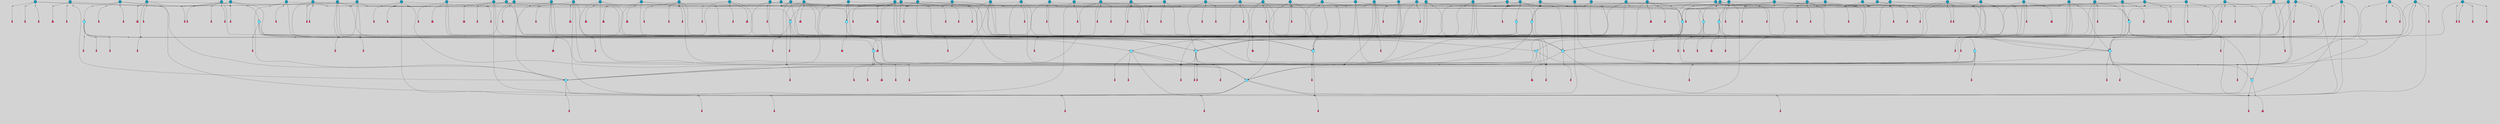 // File exported with GEGELATI v1.3.1
// On the 2024-04-08 16:55:46
// With the File::TPGGraphDotExporter
digraph{
	graph[pad = "0.212, 0.055" bgcolor = lightgray]
	node[shape=circle style = filled label = ""]
		T3 [fillcolor="#66ddff"]
		T7 [fillcolor="#66ddff"]
		T9 [fillcolor="#66ddff"]
		T11 [fillcolor="#66ddff"]
		T24 [fillcolor="#66ddff"]
		T27 [fillcolor="#66ddff"]
		T82 [fillcolor="#66ddff"]
		T90 [fillcolor="#66ddff"]
		T111 [fillcolor="#66ddff"]
		T129 [fillcolor="#66ddff"]
		T131 [fillcolor="#66ddff"]
		T149 [fillcolor="#66ddff"]
		T175 [fillcolor="#1199bb"]
		T188 [fillcolor="#66ddff"]
		T194 [fillcolor="#66ddff"]
		T262 [fillcolor="#1199bb"]
		T273 [fillcolor="#1199bb"]
		T293 [fillcolor="#1199bb"]
		T310 [fillcolor="#1199bb"]
		T319 [fillcolor="#66ddff"]
		T345 [fillcolor="#1199bb"]
		T350 [fillcolor="#66ddff"]
		T387 [fillcolor="#1199bb"]
		T390 [fillcolor="#1199bb"]
		T393 [fillcolor="#1199bb"]
		T371 [fillcolor="#66ddff"]
		T410 [fillcolor="#66ddff"]
		T413 [fillcolor="#1199bb"]
		T414 [fillcolor="#66ddff"]
		T417 [fillcolor="#1199bb"]
		T418 [fillcolor="#1199bb"]
		T419 [fillcolor="#1199bb"]
		T421 [fillcolor="#1199bb"]
		T422 [fillcolor="#1199bb"]
		T424 [fillcolor="#1199bb"]
		T425 [fillcolor="#1199bb"]
		T361 [fillcolor="#1199bb"]
		T431 [fillcolor="#1199bb"]
		T433 [fillcolor="#1199bb"]
		T434 [fillcolor="#1199bb"]
		T436 [fillcolor="#1199bb"]
		T438 [fillcolor="#1199bb"]
		T440 [fillcolor="#1199bb"]
		T443 [fillcolor="#1199bb"]
		T444 [fillcolor="#1199bb"]
		T445 [fillcolor="#1199bb"]
		T446 [fillcolor="#1199bb"]
		T447 [fillcolor="#1199bb"]
		T451 [fillcolor="#1199bb"]
		T452 [fillcolor="#1199bb"]
		T459 [fillcolor="#66ddff"]
		T462 [fillcolor="#1199bb"]
		T469 [fillcolor="#1199bb"]
		T472 [fillcolor="#1199bb"]
		T473 [fillcolor="#1199bb"]
		T474 [fillcolor="#1199bb"]
		T479 [fillcolor="#1199bb"]
		T480 [fillcolor="#1199bb"]
		T483 [fillcolor="#1199bb"]
		T484 [fillcolor="#1199bb"]
		T429 [fillcolor="#1199bb"]
		T488 [fillcolor="#1199bb"]
		T490 [fillcolor="#1199bb"]
		T496 [fillcolor="#1199bb"]
		T321 [fillcolor="#1199bb"]
		T500 [fillcolor="#1199bb"]
		T501 [fillcolor="#1199bb"]
		T502 [fillcolor="#1199bb"]
		T505 [fillcolor="#1199bb"]
		T509 [fillcolor="#1199bb"]
		T513 [fillcolor="#1199bb"]
		T518 [fillcolor="#1199bb"]
		T522 [fillcolor="#1199bb"]
		T523 [fillcolor="#66ddff"]
		T525 [fillcolor="#1199bb"]
		T526 [fillcolor="#1199bb"]
		T527 [fillcolor="#1199bb"]
		T530 [fillcolor="#1199bb"]
		T534 [fillcolor="#1199bb"]
		T535 [fillcolor="#1199bb"]
		T537 [fillcolor="#1199bb"]
		T539 [fillcolor="#1199bb"]
		T541 [fillcolor="#1199bb"]
		T543 [fillcolor="#1199bb"]
		T544 [fillcolor="#1199bb"]
		T545 [fillcolor="#1199bb"]
		T546 [fillcolor="#1199bb"]
		T547 [fillcolor="#1199bb"]
		T548 [fillcolor="#1199bb"]
		T550 [fillcolor="#1199bb"]
		T552 [fillcolor="#1199bb"]
		T554 [fillcolor="#1199bb"]
		T555 [fillcolor="#1199bb"]
		T556 [fillcolor="#1199bb"]
		T557 [fillcolor="#1199bb"]
		T560 [fillcolor="#1199bb"]
		T561 [fillcolor="#1199bb"]
		T562 [fillcolor="#1199bb"]
		T563 [fillcolor="#1199bb"]
		T564 [fillcolor="#1199bb"]
		T565 [fillcolor="#1199bb"]
		P5749 [fillcolor="#cccccc" shape=point] //6|
		I5749 [shape=box style=invis label="6|1&2|6#1|7&#92;n10|7&2|0#1|5&#92;n9|4&0|1#2|2&#92;n8|6&0|0#1|0&#92;n"]
		P5749 -> I5749[style=invis]
		A4420 [fillcolor="#ff3366" shape=box margin=0.03 width=0 height=0 label="3"]
		T3 -> P5749 -> A4420
		P5750 [fillcolor="#cccccc" shape=point] //3|
		I5750 [shape=box style=invis label="7|6&2|4#0|2&#92;n10|3&2|7#1|4&#92;n11|6&0|4#0|1&#92;n7|1&0|0#2|6&#92;n7|6&0|3#2|6&#92;n4|0&2|6#0|1&#92;n4|4&2|5#0|2&#92;n4|6&0|4#2|7&#92;n10|0&2|3#1|5&#92;n2|6&0|5#0|2&#92;n1|0&2|3#0|7&#92;n1|6&2|0#0|5&#92;n6|2&0|1#0|7&#92;n9|2&0|3#2|7&#92;n5|3&0|6#0|6&#92;n1|7&2|5#2|3&#92;n8|1&2|7#0|6&#92;n1|0&2|5#2|1&#92;n7|1&2|2#2|5&#92;n7|4&2|6#0|3&#92;n"]
		P5750 -> I5750[style=invis]
		A4421 [fillcolor="#ff3366" shape=box margin=0.03 width=0 height=0 label="4"]
		T3 -> P5750 -> A4421
		P5751 [fillcolor="#cccccc" shape=point] //-3|
		I5751 [shape=box style=invis label="1|6&2|7#0|7&#92;n10|2&0|7#1|3&#92;n9|6&2|7#2|2&#92;n5|3&0|7#0|7&#92;n1|6&2|3#0|0&#92;n2|3&2|3#2|2&#92;n5|1&2|6#0|6&#92;n"]
		P5751 -> I5751[style=invis]
		A4422 [fillcolor="#ff3366" shape=box margin=0.03 width=0 height=0 label="7"]
		T7 -> P5751 -> A4422
		P5752 [fillcolor="#cccccc" shape=point] //5|
		I5752 [shape=box style=invis label="0|5&2|3#0|1&#92;n0|6&2|1#2|4&#92;n6|2&2|6#0|7&#92;n7|4&0|3#0|1&#92;n5|4&0|7#1|6&#92;n9|1&0|5#2|2&#92;n6|3&2|3#1|7&#92;n11|7&2|4#1|6&#92;n2|5&0|1#0|0&#92;n4|7&0|0#0|2&#92;n6|2&0|6#0|0&#92;n2|1&2|6#2|4&#92;n10|0&2|0#1|0&#92;n6|6&2|4#0|6&#92;n"]
		P5752 -> I5752[style=invis]
		A4423 [fillcolor="#ff3366" shape=box margin=0.03 width=0 height=0 label="8"]
		T7 -> P5752 -> A4423
		P5753 [fillcolor="#cccccc" shape=point] //-6|
		I5753 [shape=box style=invis label="11|1&0|7#2|0&#92;n10|4&0|1#1|0&#92;n4|3&2|4#2|1&#92;n0|5&2|0#0|0&#92;n6|1&0|0#0|3&#92;n8|2&2|0#0|4&#92;n11|4&2|0#1|6&#92;n7|0&2|6#2|3&#92;n5|3&2|6#2|0&#92;n2|0&2|0#0|4&#92;n"]
		P5753 -> I5753[style=invis]
		A4424 [fillcolor="#ff3366" shape=box margin=0.03 width=0 height=0 label="9"]
		T9 -> P5753 -> A4424
		P5754 [fillcolor="#cccccc" shape=point] //2|
		I5754 [shape=box style=invis label="6|3&2|7#1|4&#92;n8|6&0|0#2|5&#92;n2|1&0|2#0|3&#92;n8|7&0|6#0|4&#92;n2|1&2|0#0|1&#92;n0|0&2|2#2|3&#92;n6|6&0|7#2|1&#92;n6|1&0|7#2|6&#92;n5|4&2|7#0|4&#92;n0|3&0|4#2|0&#92;n11|0&2|0#2|5&#92;n4|5&2|5#2|4&#92;n5|7&0|6#0|4&#92;n9|7&2|5#0|3&#92;n5|4&2|1#0|3&#92;n5|3&0|1#1|7&#92;n0|4&0|3#2|5&#92;n"]
		P5754 -> I5754[style=invis]
		A4425 [fillcolor="#ff3366" shape=box margin=0.03 width=0 height=0 label="10"]
		T9 -> P5754 -> A4425
		P5755 [fillcolor="#cccccc" shape=point] //6|
		I5755 [shape=box style=invis label="3|0&2|7#2|2&#92;n3|2&0|4#2|5&#92;n5|1&0|2#1|0&#92;n8|7&0|1#2|0&#92;n8|5&0|3#0|6&#92;n0|2&0|2#2|3&#92;n1|5&2|5#0|5&#92;n5|6&0|6#0|7&#92;n6|7&0|0#2|6&#92;n1|2&2|3#0|0&#92;n7|7&2|3#0|4&#92;n0|7&2|7#0|6&#92;n1|0&2|2#2|7&#92;n4|4&0|1#0|0&#92;n"]
		P5755 -> I5755[style=invis]
		A4426 [fillcolor="#ff3366" shape=box margin=0.03 width=0 height=0 label="11"]
		T11 -> P5755 -> A4426
		P5756 [fillcolor="#cccccc" shape=point] //-4|
		I5756 [shape=box style=invis label="4|1&0|4#2|6&#92;n1|2&2|2#2|0&#92;n1|2&2|0#0|6&#92;n8|4&2|3#2|5&#92;n5|5&2|1#1|0&#92;n"]
		P5756 -> I5756[style=invis]
		A4427 [fillcolor="#ff3366" shape=box margin=0.03 width=0 height=0 label="12"]
		T11 -> P5756 -> A4427
		P5757 [fillcolor="#cccccc" shape=point] //1|
		I5757 [shape=box style=invis label="5|1&0|6#2|7&#92;n2|4&0|4#2|2&#92;n0|6&0|5#0|4&#92;n10|6&2|5#1|6&#92;n9|3&0|1#1|7&#92;n10|3&2|2#1|0&#92;n5|0&0|0#2|1&#92;n11|3&2|3#1|5&#92;n10|3&0|1#1|0&#92;n2|4&0|1#0|1&#92;n0|2&0|3#2|4&#92;n9|2&2|1#2|5&#92;n11|7&2|6#2|6&#92;n"]
		P5757 -> I5757[style=invis]
		T24 -> P5757 -> T7
		P5758 [fillcolor="#cccccc" shape=point] //5|
		I5758 [shape=box style=invis label="3|0&2|0#0|1&#92;n3|0&0|7#0|1&#92;n5|3&0|2#2|6&#92;n4|4&2|4#2|6&#92;n11|2&0|7#1|6&#92;n2|7&2|2#2|5&#92;n9|3&2|6#2|7&#92;n7|7&0|0#0|4&#92;n6|1&2|4#2|3&#92;n5|4&2|0#1|6&#92;n1|3&0|7#0|4&#92;n"]
		P5758 -> I5758[style=invis]
		A4428 [fillcolor="#ff3366" shape=box margin=0.03 width=0 height=0 label="7"]
		T24 -> P5758 -> A4428
		P5759 [fillcolor="#cccccc" shape=point] //-2|
		I5759 [shape=box style=invis label="4|1&0|4#0|3&#92;n4|2&0|5#2|0&#92;n5|5&2|6#0|5&#92;n1|4&0|1#0|2&#92;n6|3&2|7#1|5&#92;n0|4&2|0#0|3&#92;n8|5&2|5#1|2&#92;n10|7&2|7#1|1&#92;n3|4&0|0#2|1&#92;n3|6&2|5#2|5&#92;n8|3&0|1#0|7&#92;n10|0&2|7#1|3&#92;n4|1&2|4#0|1&#92;n9|3&2|0#0|4&#92;n3|6&2|0#0|4&#92;n1|2&0|6#2|1&#92;n4|0&2|1#2|2&#92;n"]
		P5759 -> I5759[style=invis]
		A4429 [fillcolor="#ff3366" shape=box margin=0.03 width=0 height=0 label="14"]
		T24 -> P5759 -> A4429
		P5760 [fillcolor="#cccccc" shape=point] //2|
		I5760 [shape=box style=invis label="9|1&2|3#0|1&#92;n5|2&2|0#2|4&#92;n3|6&2|5#2|7&#92;n7|0&2|5#0|4&#92;n1|2&0|3#0|5&#92;n7|3&2|7#0|0&#92;n"]
		P5760 -> I5760[style=invis]
		A4430 [fillcolor="#ff3366" shape=box margin=0.03 width=0 height=0 label="2"]
		T27 -> P5760 -> A4430
		P5761 [fillcolor="#cccccc" shape=point] //-6|
		I5761 [shape=box style=invis label="7|5&0|4#0|4&#92;n11|0&2|5#2|1&#92;n"]
		P5761 -> I5761[style=invis]
		A4431 [fillcolor="#ff3366" shape=box margin=0.03 width=0 height=0 label="3"]
		T27 -> P5761 -> A4431
		T27 -> P5750
		P5762 [fillcolor="#cccccc" shape=point] //0|
		I5762 [shape=box style=invis label="2|5&0|1#0|6&#92;n6|1&2|2#2|7&#92;n8|0&0|3#1|4&#92;n4|3&2|5#2|4&#92;n8|1&2|4#0|0&#92;n6|6&0|1#2|6&#92;n11|7&2|4#2|5&#92;n6|2&2|4#0|2&#92;n8|5&2|4#2|4&#92;n2|1&2|1#2|2&#92;n2|7&2|5#2|6&#92;n9|7&0|5#0|4&#92;n1|2&0|5#2|6&#92;n4|2&2|3#2|7&#92;n3|3&2|1#0|2&#92;n"]
		P5762 -> I5762[style=invis]
		A4432 [fillcolor="#ff3366" shape=box margin=0.03 width=0 height=0 label="5"]
		T27 -> P5762 -> A4432
		P5763 [fillcolor="#cccccc" shape=point] //0|
		I5763 [shape=box style=invis label="4|0&0|3#2|7&#92;n10|2&0|3#1|7&#92;n3|5&0|2#0|3&#92;n4|5&0|0#2|1&#92;n10|7&2|0#1|2&#92;n5|3&2|3#1|6&#92;n9|5&2|0#0|4&#92;n5|4&2|7#0|2&#92;n10|3&2|7#1|4&#92;n7|2&0|1#2|6&#92;n8|6&0|5#0|5&#92;n8|7&2|3#0|5&#92;n2|6&2|4#0|0&#92;n"]
		P5763 -> I5763[style=invis]
		A4433 [fillcolor="#ff3366" shape=box margin=0.03 width=0 height=0 label="5"]
		T27 -> P5763 -> A4433
		P5764 [fillcolor="#cccccc" shape=point] //6|
		I5764 [shape=box style=invis label="7|0&2|5#1|2&#92;n10|6&2|1#1|3&#92;n7|5&0|2#0|7&#92;n10|7&0|1#1|5&#92;n4|6&2|5#0|5&#92;n4|4&0|7#2|7&#92;n"]
		P5764 -> I5764[style=invis]
		A4434 [fillcolor="#ff3366" shape=box margin=0.03 width=0 height=0 label="7"]
		T82 -> P5764 -> A4434
		P5765 [fillcolor="#cccccc" shape=point] //6|
		I5765 [shape=box style=invis label="0|5&2|3#0|1&#92;n0|6&2|1#2|4&#92;n9|1&0|5#2|2&#92;n7|4&0|3#0|1&#92;n5|4&0|7#1|6&#92;n2|5&0|1#0|0&#92;n6|3&2|3#1|7&#92;n11|7&2|4#1|6&#92;n6|2&2|6#0|1&#92;n4|7&0|0#0|2&#92;n6|2&0|6#0|0&#92;n9|1&2|6#2|4&#92;n10|0&2|0#1|0&#92;n6|6&2|4#0|6&#92;n"]
		P5765 -> I5765[style=invis]
		A4435 [fillcolor="#ff3366" shape=box margin=0.03 width=0 height=0 label="8"]
		T82 -> P5765 -> A4435
		T82 -> P5753
		P5766 [fillcolor="#cccccc" shape=point] //-2|
		I5766 [shape=box style=invis label="8|4&2|1#2|5&#92;n4|1&0|7#2|1&#92;n5|7&2|3#2|2&#92;n10|4&2|5#1|7&#92;n10|0&2|6#1|3&#92;n4|5&2|7#0|6&#92;n9|5&2|4#0|4&#92;n2|4&0|5#0|7&#92;n11|1&2|4#2|6&#92;n5|6&0|7#1|2&#92;n2|7&2|7#2|6&#92;n5|2&0|5#1|5&#92;n3|0&0|6#0|2&#92;n4|0&0|4#2|4&#92;n4|4&2|6#0|7&#92;n10|6&2|0#1|4&#92;n9|7&0|3#1|4&#92;n1|4&2|6#0|3&#92;n11|5&2|6#0|3&#92;n0|3&0|5#0|1&#92;n"]
		P5766 -> I5766[style=invis]
		A4436 [fillcolor="#ff3366" shape=box margin=0.03 width=0 height=0 label="13"]
		T90 -> P5766 -> A4436
		P5767 [fillcolor="#cccccc" shape=point] //4|
		I5767 [shape=box style=invis label="7|1&2|6#1|3&#92;n10|1&0|3#1|6&#92;n8|5&2|3#2|1&#92;n11|5&0|0#2|6&#92;n4|1&0|6#0|0&#92;n11|1&0|2#0|3&#92;n2|0&2|1#0|7&#92;n"]
		P5767 -> I5767[style=invis]
		A4437 [fillcolor="#ff3366" shape=box margin=0.03 width=0 height=0 label="2"]
		T90 -> P5767 -> A4437
		P5768 [fillcolor="#cccccc" shape=point] //7|
		I5768 [shape=box style=invis label="10|3&0|1#1|4&#92;n4|6&0|0#0|2&#92;n4|5&0|6#0|0&#92;n4|3&0|6#2|1&#92;n7|0&0|3#1|2&#92;n4|7&0|6#0|5&#92;n7|6&0|7#0|6&#92;n6|6&0|0#0|3&#92;n11|1&0|4#2|5&#92;n10|2&0|3#1|2&#92;n"]
		P5768 -> I5768[style=invis]
		A4438 [fillcolor="#ff3366" shape=box margin=0.03 width=0 height=0 label="4"]
		T90 -> P5768 -> A4438
		P5769 [fillcolor="#cccccc" shape=point] //-3|
		I5769 [shape=box style=invis label="8|1&2|3#0|5&#92;n0|6&0|5#0|5&#92;n3|7&2|1#0|6&#92;n3|5&0|1#0|0&#92;n9|5&2|0#0|4&#92;n3|5&0|2#0|3&#92;n10|6&2|4#1|0&#92;n9|4&2|7#2|6&#92;n1|7&2|5#2|2&#92;n"]
		P5769 -> I5769[style=invis]
		A4439 [fillcolor="#ff3366" shape=box margin=0.03 width=0 height=0 label="5"]
		T90 -> P5769 -> A4439
		P5770 [fillcolor="#cccccc" shape=point] //-7|
		I5770 [shape=box style=invis label="3|0&2|0#0|1&#92;n1|1&0|2#0|4&#92;n11|2&0|7#1|6&#92;n9|7&0|0#0|4&#92;n3|0&0|7#0|1&#92;n9|3&2|6#2|7&#92;n5|3&0|2#2|6&#92;n6|1&2|4#2|3&#92;n5|4&2|0#1|6&#92;n1|3&0|7#0|7&#92;n"]
		P5770 -> I5770[style=invis]
		A4440 [fillcolor="#ff3366" shape=box margin=0.03 width=0 height=0 label="7"]
		T90 -> P5770 -> A4440
		P5771 [fillcolor="#cccccc" shape=point] //-5|
		I5771 [shape=box style=invis label="0|0&2|3#0|2&#92;n10|5&0|6#1|3&#92;n7|3&0|6#2|3&#92;n3|4&0|6#0|6&#92;n10|5&0|2#1|1&#92;n5|0&0|1#0|3&#92;n6|6&2|5#1|5&#92;n7|4&0|2#1|7&#92;n5|7&0|1#2|5&#92;n1|5&0|0#0|3&#92;n7|5&2|1#2|6&#92;n9|0&0|2#0|0&#92;n4|0&2|4#0|0&#92;n4|6&0|0#2|3&#92;n3|1&0|6#2|5&#92;n7|7&2|1#2|3&#92;n9|4&2|2#0|6&#92;n"]
		P5771 -> I5771[style=invis]
		T111 -> P5771 -> T9
		P5772 [fillcolor="#cccccc" shape=point] //7|
		I5772 [shape=box style=invis label="7|4&2|1#2|0&#92;n4|1&2|4#2|3&#92;n5|0&2|0#2|2&#92;n6|1&2|4#2|6&#92;n"]
		P5772 -> I5772[style=invis]
		A4441 [fillcolor="#ff3366" shape=box margin=0.03 width=0 height=0 label="9"]
		T111 -> P5772 -> A4441
		P5773 [fillcolor="#cccccc" shape=point] //2|
		I5773 [shape=box style=invis label="3|0&2|0#0|1&#92;n11|2&0|7#1|6&#92;n8|7&2|4#0|5&#92;n5|3&0|2#2|6&#92;n4|4&2|4#2|6&#92;n3|0&0|7#0|1&#92;n2|7&2|2#2|5&#92;n9|3&2|6#2|7&#92;n7|7&0|0#0|4&#92;n6|1&2|4#1|3&#92;n5|4&2|0#1|6&#92;n1|3&0|7#0|4&#92;n"]
		P5773 -> I5773[style=invis]
		A4442 [fillcolor="#ff3366" shape=box margin=0.03 width=0 height=0 label="7"]
		T111 -> P5773 -> A4442
		T111 -> P5753
		P5774 [fillcolor="#cccccc" shape=point] //8|
		I5774 [shape=box style=invis label="9|0&0|1#2|0&#92;n10|1&2|5#1|4&#92;n8|2&2|6#0|4&#92;n2|4&2|5#2|3&#92;n4|2&2|2#0|2&#92;n7|5&0|2#0|0&#92;n8|2&2|1#1|3&#92;n8|7&0|7#2|1&#92;n1|1&0|0#0|7&#92;n5|6&2|5#1|0&#92;n6|6&2|5#0|0&#92;n11|4&0|3#2|6&#92;n4|2&2|4#0|7&#92;n5|6&0|1#2|0&#92;n11|3&0|2#0|7&#92;n"]
		P5774 -> I5774[style=invis]
		A4443 [fillcolor="#ff3366" shape=box margin=0.03 width=0 height=0 label="6"]
		T129 -> P5774 -> A4443
		T129 -> P5758
		P5775 [fillcolor="#cccccc" shape=point] //10|
		I5775 [shape=box style=invis label="4|5&2|7#2|1&#92;n1|7&2|3#0|6&#92;n3|5&2|2#0|3&#92;n10|3&0|7#1|4&#92;n7|1&0|4#2|6&#92;n10|2&0|3#1|7&#92;n9|5&2|0#0|4&#92;n4|0&0|3#2|7&#92;n11|4&2|6#1|2&#92;n5|4&2|7#0|2&#92;n2|6&2|4#0|0&#92;n6|5&0|7#2|1&#92;n5|3&2|3#1|6&#92;n10|7&2|0#1|2&#92;n"]
		P5775 -> I5775[style=invis]
		A4444 [fillcolor="#ff3366" shape=box margin=0.03 width=0 height=0 label="5"]
		T129 -> P5775 -> A4444
		P5776 [fillcolor="#cccccc" shape=point] //5|
		I5776 [shape=box style=invis label="9|4&2|3#1|3&#92;n0|4&2|4#0|5&#92;n6|1&2|6#2|5&#92;n4|0&0|5#2|0&#92;n"]
		P5776 -> I5776[style=invis]
		A4445 [fillcolor="#ff3366" shape=box margin=0.03 width=0 height=0 label="7"]
		T129 -> P5776 -> A4445
		P5777 [fillcolor="#cccccc" shape=point] //6|
		I5777 [shape=box style=invis label="9|4&2|7#0|6&#92;n8|4&0|1#1|0&#92;n1|3&0|0#2|1&#92;n2|4&0|6#2|2&#92;n5|1&2|5#0|7&#92;n3|0&0|3#2|6&#92;n2|2&2|6#0|2&#92;n8|4&0|4#2|2&#92;n5|1&2|4#0|3&#92;n9|4&0|6#0|6&#92;n5|0&2|2#1|5&#92;n11|7&0|0#1|1&#92;n0|4&0|3#0|3&#92;n7|7&2|4#2|5&#92;n1|5&0|1#2|1&#92;n"]
		P5777 -> I5777[style=invis]
		A4446 [fillcolor="#ff3366" shape=box margin=0.03 width=0 height=0 label="1"]
		T129 -> P5777 -> A4446
		P5778 [fillcolor="#cccccc" shape=point] //6|
		I5778 [shape=box style=invis label="10|4&2|6#1|2&#92;n8|4&0|1#1|0&#92;n0|4&2|6#0|0&#92;n8|4&2|5#2|1&#92;n7|5&2|5#1|0&#92;n3|6&0|6#2|2&#92;n1|7&0|7#0|5&#92;n2|0&0|7#2|4&#92;n2|6&2|2#0|0&#92;n0|7&2|7#0|7&#92;n11|6&0|4#2|2&#92;n5|5&0|0#0|1&#92;n10|1&0|0#1|0&#92;n7|3&0|1#2|5&#92;n9|2&2|7#1|5&#92;n9|4&2|6#2|7&#92;n1|6&2|4#2|2&#92;n3|3&2|2#0|7&#92;n1|6&2|0#0|0&#92;n6|4&2|6#1|0&#92;n"]
		P5778 -> I5778[style=invis]
		A4447 [fillcolor="#ff3366" shape=box margin=0.03 width=0 height=0 label="1"]
		T131 -> P5778 -> A4447
		P5779 [fillcolor="#cccccc" shape=point] //9|
		I5779 [shape=box style=invis label="11|0&2|0#1|1&#92;n3|6&0|6#0|0&#92;n1|4&0|0#2|4&#92;n7|5&2|2#1|3&#92;n11|7&2|6#1|7&#92;n5|2&0|6#1|5&#92;n9|5&0|6#0|3&#92;n2|2&2|7#0|5&#92;n9|3&2|2#2|0&#92;n11|0&2|7#0|1&#92;n1|1&2|0#0|1&#92;n6|6&0|6#1|2&#92;n9|7&0|1#0|3&#92;n2|0&2|4#2|5&#92;n2|4&2|2#0|0&#92;n6|1&2|1#1|7&#92;n10|7&2|5#1|6&#92;n11|5&2|7#2|4&#92;n"]
		P5779 -> I5779[style=invis]
		A4448 [fillcolor="#ff3366" shape=box margin=0.03 width=0 height=0 label="1"]
		T131 -> P5779 -> A4448
		T131 -> P5761
		P5780 [fillcolor="#cccccc" shape=point] //5|
		I5780 [shape=box style=invis label="3|0&0|0#0|1&#92;n5|6&0|4#0|3&#92;n4|4&2|4#2|6&#92;n11|2&0|7#1|6&#92;n2|7&2|2#2|5&#92;n9|3&2|6#2|7&#92;n7|7&0|0#0|4&#92;n6|1&2|4#2|3&#92;n5|4&2|0#1|6&#92;n5|3&0|2#2|6&#92;n1|3&0|7#0|4&#92;n"]
		P5780 -> I5780[style=invis]
		A4449 [fillcolor="#ff3366" shape=box margin=0.03 width=0 height=0 label="7"]
		T131 -> P5780 -> A4449
		T131 -> P5776
		P5781 [fillcolor="#cccccc" shape=point] //-3|
		I5781 [shape=box style=invis label="2|6&0|0#0|7&#92;n9|6&2|0#0|6&#92;n3|0&0|5#0|1&#92;n5|5&0|4#0|3&#92;n6|1&2|4#2|3&#92;n2|7&2|2#2|5&#92;n5|3&0|2#2|6&#92;n7|7&0|0#0|4&#92;n5|4&2|0#1|6&#92;n9|3&2|6#2|7&#92;n1|3&0|7#0|4&#92;n"]
		P5781 -> I5781[style=invis]
		A4450 [fillcolor="#ff3366" shape=box margin=0.03 width=0 height=0 label="7"]
		T149 -> P5781 -> A4450
		P5782 [fillcolor="#cccccc" shape=point] //4|
		I5782 [shape=box style=invis label="6|0&0|7#1|0&#92;n8|6&2|6#2|7&#92;n"]
		P5782 -> I5782[style=invis]
		A4451 [fillcolor="#ff3366" shape=box margin=0.03 width=0 height=0 label="3"]
		T149 -> P5782 -> A4451
		P5783 [fillcolor="#cccccc" shape=point] //0|
		I5783 [shape=box style=invis label="2|5&0|1#0|6&#92;n6|1&2|2#2|7&#92;n8|0&0|3#1|4&#92;n11|7&2|4#2|5&#92;n8|1&2|4#0|0&#92;n6|6&0|1#2|6&#92;n7|0&2|4#1|0&#92;n4|1&2|5#2|4&#92;n6|2&2|4#0|2&#92;n8|5&2|4#2|4&#92;n2|1&2|1#2|2&#92;n2|7&2|5#2|6&#92;n9|7&0|5#0|4&#92;n1|2&0|5#2|6&#92;n4|2&2|3#2|7&#92;n3|3&2|1#0|2&#92;n"]
		P5783 -> I5783[style=invis]
		A4452 [fillcolor="#ff3366" shape=box margin=0.03 width=0 height=0 label="5"]
		T149 -> P5783 -> A4452
		P5784 [fillcolor="#cccccc" shape=point] //-8|
		I5784 [shape=box style=invis label="7|5&0|4#2|4&#92;n"]
		P5784 -> I5784[style=invis]
		A4453 [fillcolor="#ff3366" shape=box margin=0.03 width=0 height=0 label="3"]
		T149 -> P5784 -> A4453
		P5785 [fillcolor="#cccccc" shape=point] //7|
		I5785 [shape=box style=invis label="1|6&2|7#0|7&#92;n9|6&2|7#2|2&#92;n10|2&0|7#1|0&#92;n1|6&2|3#0|0&#92;n5|0&2|2#1|1&#92;n2|3&2|3#2|2&#92;n5|1&2|6#0|6&#92;n"]
		P5785 -> I5785[style=invis]
		T149 -> P5785 -> T90
		P5786 [fillcolor="#cccccc" shape=point] //3|
		I5786 [shape=box style=invis label="4|7&0|7#2|7&#92;n11|5&2|6#0|2&#92;n5|5&2|6#2|0&#92;n3|2&0|6#0|3&#92;n10|2&2|5#1|5&#92;n9|4&2|3#1|5&#92;n2|5&2|7#2|4&#92;n11|3&2|5#1|0&#92;n7|0&0|7#2|1&#92;n1|2&0|5#0|1&#92;n"]
		P5786 -> I5786[style=invis]
		A4454 [fillcolor="#ff3366" shape=box margin=0.03 width=0 height=0 label="5"]
		T175 -> P5786 -> A4454
		P5787 [fillcolor="#cccccc" shape=point] //2|
		I5787 [shape=box style=invis label="7|1&0|6#0|1&#92;n5|2&2|5#1|6&#92;n10|1&2|1#1|1&#92;n4|7&0|4#2|2&#92;n11|7&0|4#2|7&#92;n5|0&0|5#1|7&#92;n8|2&0|5#2|4&#92;n10|0&2|6#1|6&#92;n5|1&0|1#2|3&#92;n1|6&2|0#0|1&#92;n9|6&2|2#1|4&#92;n3|4&2|3#0|0&#92;n10|1&0|1#1|0&#92;n2|2&0|1#2|1&#92;n3|1&2|7#0|3&#92;n"]
		P5787 -> I5787[style=invis]
		A4455 [fillcolor="#ff3366" shape=box margin=0.03 width=0 height=0 label="10"]
		T175 -> P5787 -> A4455
		P5788 [fillcolor="#cccccc" shape=point] //-1|
		I5788 [shape=box style=invis label="1|7&2|1#0|6&#92;n8|1&2|3#0|5&#92;n10|6&2|7#1|0&#92;n1|7&2|5#0|2&#92;n0|3&0|3#2|2&#92;n3|5&0|1#0|0&#92;n3|5&0|2#0|3&#92;n1|5&2|0#0|4&#92;n5|7&2|2#2|5&#92;n4|0&2|3#0|3&#92;n"]
		P5788 -> I5788[style=invis]
		T175 -> P5788 -> T3
		P5789 [fillcolor="#cccccc" shape=point] //-3|
		I5789 [shape=box style=invis label="6|3&2|4#1|4&#92;n5|3&0|1#1|7&#92;n2|1&0|2#2|3&#92;n8|7&0|6#0|4&#92;n2|1&2|0#0|1&#92;n0|0&2|2#2|3&#92;n6|1&0|7#2|6&#92;n5|7&0|2#0|4&#92;n0|3&0|4#2|0&#92;n11|0&2|0#2|5&#92;n6|0&2|0#1|4&#92;n8|6&0|2#2|5&#92;n5|4&2|1#0|3&#92;n9|7&2|5#0|3&#92;n5|4&2|7#0|4&#92;n"]
		P5789 -> I5789[style=invis]
		A4456 [fillcolor="#ff3366" shape=box margin=0.03 width=0 height=0 label="10"]
		T175 -> P5789 -> A4456
		P5790 [fillcolor="#cccccc" shape=point] //4|
		I5790 [shape=box style=invis label="7|1&0|6#0|1&#92;n5|2&2|5#1|6&#92;n10|1&2|1#1|1&#92;n9|6&2|2#1|4&#92;n4|7&0|4#2|2&#92;n9|6&0|4#1|1&#92;n10|0&2|6#1|6&#92;n5|1&0|1#2|3&#92;n1|6&2|0#0|1&#92;n8|2&0|5#2|4&#92;n3|4&2|3#0|0&#92;n10|1&0|5#1|0&#92;n2|2&0|1#2|1&#92;n3|1&2|7#0|3&#92;n"]
		P5790 -> I5790[style=invis]
		A4457 [fillcolor="#ff3366" shape=box margin=0.03 width=0 height=0 label="10"]
		T175 -> P5790 -> A4457
		P5791 [fillcolor="#cccccc" shape=point] //-9|
		I5791 [shape=box style=invis label="10|7&2|3#1|3&#92;n6|1&2|4#2|3&#92;n2|0&2|0#2|7&#92;n5|4&2|5#1|3&#92;n2|2&2|1#0|3&#92;n9|0&2|0#0|3&#92;n"]
		P5791 -> I5791[style=invis]
		A4458 [fillcolor="#ff3366" shape=box margin=0.03 width=0 height=0 label="2"]
		T188 -> P5791 -> A4458
		T188 -> P5789
		P5792 [fillcolor="#cccccc" shape=point] //0|
		I5792 [shape=box style=invis label="2|6&2|4#2|0&#92;n3|7&0|2#0|3&#92;n10|3&0|3#1|7&#92;n4|5&0|0#2|1&#92;n10|7&2|0#1|2&#92;n5|3&2|3#1|6&#92;n8|6&0|5#0|5&#92;n4|5&0|5#2|6&#92;n5|4&2|7#0|2&#92;n10|3&2|7#1|4&#92;n9|5&2|0#0|4&#92;n8|7&2|3#0|5&#92;n4|0&0|3#2|7&#92;n"]
		P5792 -> I5792[style=invis]
		A4459 [fillcolor="#ff3366" shape=box margin=0.03 width=0 height=0 label="5"]
		T188 -> P5792 -> A4459
		P5793 [fillcolor="#cccccc" shape=point] //6|
		I5793 [shape=box style=invis label="9|0&2|1#2|0&#92;n5|6&0|1#2|0&#92;n3|2&0|0#0|3&#92;n8|2&2|6#0|1&#92;n2|4&2|5#2|3&#92;n10|1&2|5#1|4&#92;n7|5&0|2#0|0&#92;n8|2&2|1#1|3&#92;n8|7&0|7#2|1&#92;n1|1&0|0#0|7&#92;n6|3&2|5#0|5&#92;n11|3&0|2#0|7&#92;n11|4&0|3#2|6&#92;n4|2&2|4#0|7&#92;n4|2&2|2#0|2&#92;n5|6&2|5#1|0&#92;n"]
		P5793 -> I5793[style=invis]
		T188 -> P5793 -> T131
		P5794 [fillcolor="#cccccc" shape=point] //5|
		I5794 [shape=box style=invis label="3|0&2|0#2|1&#92;n3|0&0|7#0|1&#92;n5|3&0|2#2|6&#92;n4|4&2|4#2|6&#92;n5|4&2|0#1|6&#92;n2|7&2|2#2|5&#92;n1|3&0|7#0|4&#92;n11|6&2|2#0|7&#92;n7|7&0|0#0|4&#92;n6|1&2|4#2|3&#92;n11|0&0|7#1|6&#92;n9|3&2|6#2|7&#92;n"]
		P5794 -> I5794[style=invis]
		A4460 [fillcolor="#ff3366" shape=box margin=0.03 width=0 height=0 label="7"]
		T194 -> P5794 -> A4460
		P5795 [fillcolor="#cccccc" shape=point] //4|
		I5795 [shape=box style=invis label="7|1&0|6#0|1&#92;n6|7&2|7#1|7&#92;n10|1&2|1#1|1&#92;n9|6&2|2#1|4&#92;n4|7&0|4#2|2&#92;n9|6&0|5#1|1&#92;n10|0&2|6#1|6&#92;n5|1&0|1#2|3&#92;n10|1&0|5#1|0&#92;n3|4&2|3#0|0&#92;n8|2&0|5#2|4&#92;n1|6&2|0#0|0&#92;n2|3&0|1#2|6&#92;n5|2&2|2#1|6&#92;n2|2&0|1#2|1&#92;n3|1&2|7#0|3&#92;n6|7&2|3#0|4&#92;n"]
		P5795 -> I5795[style=invis]
		A4461 [fillcolor="#ff3366" shape=box margin=0.03 width=0 height=0 label="10"]
		T194 -> P5795 -> A4461
		P5796 [fillcolor="#cccccc" shape=point] //-4|
		I5796 [shape=box style=invis label="0|4&0|0#2|7&#92;n8|5&2|4#2|4&#92;n4|3&2|5#2|4&#92;n11|7&2|2#2|5&#92;n6|5&2|2#2|7&#92;n3|2&0|7#0|7&#92;n3|3&2|1#0|3&#92;n2|6&0|3#2|5&#92;n0|1&2|6#2|2&#92;n8|2&0|0#1|6&#92;n0|7&0|5#0|4&#92;n9|5&0|3#2|7&#92;n2|7&2|5#2|6&#92;n9|0&2|0#0|1&#92;n1|2&2|4#0|2&#92;n"]
		P5796 -> I5796[style=invis]
		T194 -> P5796 -> T27
		P5797 [fillcolor="#cccccc" shape=point] //7|
		I5797 [shape=box style=invis label="7|4&2|7#0|4&#92;n4|6&0|1#2|5&#92;n2|1&2|3#0|0&#92;n4|3&2|0#0|1&#92;n0|0&2|7#2|7&#92;n7|7&0|5#2|3&#92;n5|0&2|1#2|2&#92;n10|0&0|4#1|2&#92;n4|4&0|7#0|0&#92;n6|7&0|2#0|1&#92;n1|4&2|5#0|4&#92;n"]
		P5797 -> I5797[style=invis]
		A4462 [fillcolor="#ff3366" shape=box margin=0.03 width=0 height=0 label="0"]
		T194 -> P5797 -> A4462
		P5798 [fillcolor="#cccccc" shape=point] //6|
		I5798 [shape=box style=invis label="4|3&0|6#0|3&#92;n5|7&2|3#2|2&#92;n5|6&0|7#1|2&#92;n1|4&2|6#0|3&#92;n11|1&0|4#2|6&#92;n9|5&2|4#1|4&#92;n2|4&0|5#0|7&#92;n10|0&0|6#1|3&#92;n3|1&0|6#0|2&#92;n2|7&2|7#2|6&#92;n5|2&0|5#1|5&#92;n10|4&2|5#1|7&#92;n4|0&0|4#2|4&#92;n8|4&2|1#2|5&#92;n10|6&2|0#1|4&#92;n4|5&2|7#0|6&#92;n11|5&2|6#2|3&#92;n0|3&0|5#0|1&#92;n"]
		P5798 -> I5798[style=invis]
		A4463 [fillcolor="#ff3366" shape=box margin=0.03 width=0 height=0 label="13"]
		T262 -> P5798 -> A4463
		P5799 [fillcolor="#cccccc" shape=point] //-9|
		I5799 [shape=box style=invis label="2|0&2|0#2|1&#92;n4|4&2|4#2|6&#92;n9|1&0|3#1|7&#92;n5|3&0|2#2|6&#92;n2|7&2|2#2|5&#92;n5|4&2|0#1|6&#92;n3|0&0|7#0|1&#92;n1|3&0|7#0|4&#92;n11|6&2|2#0|7&#92;n7|7&0|0#0|4&#92;n11|0&0|7#1|6&#92;n9|3&2|6#2|7&#92;n"]
		P5799 -> I5799[style=invis]
		A4464 [fillcolor="#ff3366" shape=box margin=0.03 width=0 height=0 label="7"]
		T262 -> P5799 -> A4464
		T262 -> P5784
		P5800 [fillcolor="#cccccc" shape=point] //5|
		I5800 [shape=box style=invis label="6|0&2|7#2|7&#92;n3|6&2|6#2|6&#92;n6|3&0|5#1|2&#92;n"]
		P5800 -> I5800[style=invis]
		A4465 [fillcolor="#ff3366" shape=box margin=0.03 width=0 height=0 label="3"]
		T262 -> P5800 -> A4465
		T262 -> P5750
		P5801 [fillcolor="#cccccc" shape=point] //-2|
		I5801 [shape=box style=invis label="11|7&2|0#1|7&#92;n4|3&0|1#2|5&#92;n0|4&2|4#2|7&#92;n1|6&0|0#0|4&#92;n4|0&0|0#0|5&#92;n0|6&2|3#2|0&#92;n9|6&2|5#1|3&#92;n0|7&2|1#2|5&#92;n4|4&0|5#0|1&#92;n10|4&0|0#1|0&#92;n"]
		P5801 -> I5801[style=invis]
		A4466 [fillcolor="#ff3366" shape=box margin=0.03 width=0 height=0 label="12"]
		T273 -> P5801 -> A4466
		T273 -> P5788
		T273 -> P5789
		P5802 [fillcolor="#cccccc" shape=point] //-1|
		I5802 [shape=box style=invis label="11|7&0|1#0|6&#92;n11|0&0|1#2|5&#92;n0|4&0|2#2|2&#92;n0|6&2|5#0|5&#92;n3|4&0|1#0|3&#92;n1|5&0|5#0|6&#92;n4|4&0|1#0|5&#92;n1|0&0|0#2|6&#92;n6|4&2|2#0|2&#92;n0|3&2|2#2|6&#92;n"]
		P5802 -> I5802[style=invis]
		A4467 [fillcolor="#ff3366" shape=box margin=0.03 width=0 height=0 label="5"]
		T273 -> P5802 -> A4467
		P5803 [fillcolor="#cccccc" shape=point] //-8|
		I5803 [shape=box style=invis label="0|4&0|3#2|5&#92;n2|1&0|2#2|3&#92;n8|7&0|6#0|4&#92;n0|4&2|4#0|1&#92;n9|4&2|5#0|3&#92;n0|0&2|7#2|3&#92;n4|5&2|5#2|4&#92;n5|7&0|6#0|4&#92;n5|4&2|7#0|4&#92;n0|3&0|4#2|0&#92;n6|3&2|2#1|4&#92;n11|7&2|0#2|5&#92;n6|1&0|7#2|5&#92;n5|3&0|1#1|7&#92;n2|0&2|0#0|1&#92;n6|6&0|7#2|1&#92;n"]
		P5803 -> I5803[style=invis]
		A4468 [fillcolor="#ff3366" shape=box margin=0.03 width=0 height=0 label="10"]
		T273 -> P5803 -> A4468
		P5804 [fillcolor="#cccccc" shape=point] //6|
		I5804 [shape=box style=invis label="7|0&2|1#2|0&#92;n9|7&2|1#1|2&#92;n6|6&0|2#1|1&#92;n1|3&2|2#2|0&#92;n8|2&0|1#1|0&#92;n4|2&0|5#0|0&#92;n5|7&0|0#2|1&#92;n5|1&2|5#1|5&#92;n2|6&2|1#2|1&#92;n10|5&2|2#1|5&#92;n4|7&2|4#2|3&#92;n10|2&2|6#1|5&#92;n3|0&0|1#0|0&#92;n"]
		P5804 -> I5804[style=invis]
		A4469 [fillcolor="#ff3366" shape=box margin=0.03 width=0 height=0 label="1"]
		T293 -> P5804 -> A4469
		P5805 [fillcolor="#cccccc" shape=point] //-3|
		I5805 [shape=box style=invis label="3|7&0|0#0|2&#92;n11|5&0|1#1|1&#92;n4|1&0|6#2|6&#92;n4|0&0|1#0|5&#92;n"]
		P5805 -> I5805[style=invis]
		T293 -> P5805 -> T24
		T293 -> P5758
		T293 -> P5762
		T293 -> P5753
		P5806 [fillcolor="#cccccc" shape=point] //-5|
		I5806 [shape=box style=invis label="10|6&2|5#1|6&#92;n9|3&0|1#1|7&#92;n2|4&0|1#0|1&#92;n11|3&0|7#1|6&#92;n5|1&0|6#2|7&#92;n8|0&0|0#0|1&#92;n0|6&0|7#0|4&#92;n6|7&2|6#2|6&#92;n11|0&2|3#0|5&#92;n"]
		P5806 -> I5806[style=invis]
		T310 -> P5806 -> T7
		P5807 [fillcolor="#cccccc" shape=point] //3|
		I5807 [shape=box style=invis label="7|1&2|6#2|3&#92;n10|1&0|3#1|6&#92;n4|1&0|6#0|0&#92;n2|0&2|1#2|7&#92;n11|1&0|2#0|3&#92;n"]
		P5807 -> I5807[style=invis]
		A4470 [fillcolor="#ff3366" shape=box margin=0.03 width=0 height=0 label="2"]
		T310 -> P5807 -> A4470
		P5808 [fillcolor="#cccccc" shape=point] //2|
		I5808 [shape=box style=invis label="9|1&2|3#0|1&#92;n3|6&2|5#2|7&#92;n1|2&0|3#0|5&#92;n7|0&2|5#1|4&#92;n7|3&2|7#0|0&#92;n7|6&2|5#0|7&#92;n"]
		P5808 -> I5808[style=invis]
		A4471 [fillcolor="#ff3366" shape=box margin=0.03 width=0 height=0 label="2"]
		T310 -> P5808 -> A4471
		P5809 [fillcolor="#cccccc" shape=point] //4|
		I5809 [shape=box style=invis label="5|0&2|6#2|3&#92;n8|1&2|3#1|7&#92;n"]
		P5809 -> I5809[style=invis]
		A4472 [fillcolor="#ff3366" shape=box margin=0.03 width=0 height=0 label="3"]
		T310 -> P5809 -> A4472
		T310 -> P5806
		T319 -> P5779
		T319 -> P5776
		P5810 [fillcolor="#cccccc" shape=point] //9|
		I5810 [shape=box style=invis label="9|6&2|0#1|3&#92;n7|1&0|3#0|4&#92;n9|6&2|0#0|1&#92;n1|5&0|0#0|5&#92;n8|6&2|4#0|0&#92;n7|4&2|4#0|7&#92;n6|0&2|4#2|0&#92;n7|7&2|4#2|2&#92;n"]
		P5810 -> I5810[style=invis]
		A4473 [fillcolor="#ff3366" shape=box margin=0.03 width=0 height=0 label="5"]
		T319 -> P5810 -> A4473
		T319 -> P5796
		P5811 [fillcolor="#cccccc" shape=point] //-4|
		I5811 [shape=box style=invis label="11|3&0|7#1|7&#92;n11|7&0|7#2|7&#92;n5|3&0|3#2|0&#92;n0|1&2|2#0|4&#92;n0|0&0|4#2|5&#92;n6|3&2|1#2|3&#92;n11|7&0|0#0|4&#92;n0|0&0|0#0|2&#92;n1|1&0|4#0|3&#92;n6|5&2|7#1|2&#92;n6|6&0|3#2|7&#92;n6|2&0|4#0|0&#92;n5|5&2|6#0|5&#92;n"]
		P5811 -> I5811[style=invis]
		A4474 [fillcolor="#ff3366" shape=box margin=0.03 width=0 height=0 label="8"]
		T319 -> P5811 -> A4474
		T345 -> P5752
		P5812 [fillcolor="#cccccc" shape=point] //10|
		I5812 [shape=box style=invis label="8|6&0|0#1|2&#92;n4|3&0|3#0|3&#92;n10|7&2|0#1|5&#92;n7|0&2|6#2|2&#92;n9|2&0|4#0|7&#92;n2|7&2|1#0|4&#92;n"]
		P5812 -> I5812[style=invis]
		A4475 [fillcolor="#ff3366" shape=box margin=0.03 width=0 height=0 label="3"]
		T345 -> P5812 -> A4475
		P5813 [fillcolor="#cccccc" shape=point] //4|
		I5813 [shape=box style=invis label="11|1&0|7#2|0&#92;n0|7&2|2#2|0&#92;n4|3&2|4#2|1&#92;n0|5&2|0#0|6&#92;n6|1&0|0#0|3&#92;n8|2&2|0#0|4&#92;n7|0&2|6#2|3&#92;n10|4&0|1#1|0&#92;n5|3&2|6#2|0&#92;n2|0&2|0#0|4&#92;n"]
		P5813 -> I5813[style=invis]
		T345 -> P5813 -> T27
		T345 -> P5799
		P5814 [fillcolor="#cccccc" shape=point] //-8|
		I5814 [shape=box style=invis label="0|5&2|3#0|1&#92;n0|6&2|1#2|4&#92;n4|7&0|0#0|2&#92;n7|4&0|3#2|1&#92;n10|2&0|7#1|4&#92;n5|4&0|7#1|6&#92;n6|3&2|3#1|7&#92;n11|7&2|4#1|6&#92;n2|5&0|1#0|0&#92;n6|2&2|6#0|7&#92;n6|2&0|6#0|0&#92;n2|1&2|6#2|4&#92;n10|0&2|0#1|0&#92;n6|6&2|4#0|6&#92;n"]
		P5814 -> I5814[style=invis]
		A4476 [fillcolor="#ff3366" shape=box margin=0.03 width=0 height=0 label="8"]
		T345 -> P5814 -> A4476
		T350 -> P5796
		T350 -> P5797
		P5815 [fillcolor="#cccccc" shape=point] //3|
		I5815 [shape=box style=invis label="5|4&2|7#0|1&#92;n0|6&0|6#2|2&#92;n9|5&2|2#2|0&#92;n3|6&2|7#0|2&#92;n3|5&0|0#0|6&#92;n2|6&0|6#2|2&#92;n2|6&2|2#0|0&#92;n5|1&0|4#0|5&#92;n2|6&0|5#2|5&#92;n1|0&0|7#2|2&#92;n4|7&0|6#2|4&#92;n7|3&0|6#2|5&#92;n1|1&0|1#0|3&#92;n"]
		P5815 -> I5815[style=invis]
		A4477 [fillcolor="#ff3366" shape=box margin=0.03 width=0 height=0 label="1"]
		T350 -> P5815 -> A4477
		P5816 [fillcolor="#cccccc" shape=point] //-2|
		I5816 [shape=box style=invis label="2|0&2|3#2|5&#92;n10|3&2|7#1|4&#92;n8|1&2|7#0|6&#92;n7|6&0|3#2|6&#92;n4|0&2|6#0|1&#92;n4|4&2|5#0|2&#92;n4|6&0|2#2|7&#92;n7|6&2|4#0|2&#92;n11|7&2|7#0|3&#92;n6|6&0|3#0|6&#92;n1|6&2|0#0|5&#92;n11|6&0|4#0|1&#92;n2|6&0|5#0|2&#92;n6|2&0|1#0|7&#92;n9|2&0|3#2|7&#92;n5|3&0|6#0|6&#92;n7|1&2|2#2|5&#92;n1|0&2|3#0|7&#92;n1|0&2|5#0|1&#92;n3|4&2|6#0|3&#92;n"]
		P5816 -> I5816[style=invis]
		A4478 [fillcolor="#ff3366" shape=box margin=0.03 width=0 height=0 label="4"]
		T350 -> P5816 -> A4478
		T350 -> P5797
		P5817 [fillcolor="#cccccc" shape=point] //7|
		I5817 [shape=box style=invis label="7|0&2|1#2|0&#92;n9|7&2|1#1|7&#92;n8|2&0|1#1|0&#92;n6|6&0|2#1|1&#92;n2|2&0|5#0|0&#92;n5|7&0|0#2|1&#92;n5|1&2|5#1|5&#92;n4|7&2|4#2|3&#92;n10|5&2|2#1|5&#92;n1|3&2|2#2|0&#92;n10|2&2|6#1|5&#92;n"]
		P5817 -> I5817[style=invis]
		A4479 [fillcolor="#ff3366" shape=box margin=0.03 width=0 height=0 label="1"]
		T387 -> P5817 -> A4479
		P5818 [fillcolor="#cccccc" shape=point] //4|
		I5818 [shape=box style=invis label="0|5&2|3#0|1&#92;n0|6&2|1#2|4&#92;n6|2&2|6#0|7&#92;n9|1&2|5#2|2&#92;n7|4&0|3#0|1&#92;n11|7&2|4#1|6&#92;n9|0&2|7#1|1&#92;n5|4&0|7#1|6&#92;n2|5&0|1#0|0&#92;n4|7&0|0#0|2&#92;n6|2&0|6#0|0&#92;n2|1&2|6#2|4&#92;n10|0&0|0#1|0&#92;n2|7&2|6#0|3&#92;n6|6&2|4#0|6&#92;n"]
		P5818 -> I5818[style=invis]
		T387 -> P5818 -> T129
		P5819 [fillcolor="#cccccc" shape=point] //-8|
		I5819 [shape=box style=invis label="2|3&0|0#0|3&#92;n10|7&2|7#1|0&#92;n5|0&2|0#2|3&#92;n9|3&0|3#2|3&#92;n3|2&0|3#0|5&#92;n4|2&2|6#2|1&#92;n"]
		P5819 -> I5819[style=invis]
		T387 -> P5819 -> T111
		P5820 [fillcolor="#cccccc" shape=point] //-1|
		I5820 [shape=box style=invis label="5|1&2|7#2|1&#92;n7|1&2|0#2|7&#92;n1|6&2|7#0|7&#92;n8|5&2|1#0|3&#92;n6|0&2|7#1|6&#92;n5|5&0|7#0|1&#92;n6|4&2|2#2|4&#92;n10|2&0|7#1|3&#92;n2|3&2|3#2|2&#92;n0|6&2|5#0|2&#92;n"]
		P5820 -> I5820[style=invis]
		A4480 [fillcolor="#ff3366" shape=box margin=0.03 width=0 height=0 label="7"]
		T387 -> P5820 -> A4480
		T387 -> P5753
		P5821 [fillcolor="#cccccc" shape=point] //3|
		I5821 [shape=box style=invis label="9|2&0|6#0|5&#92;n7|0&0|5#0|3&#92;n5|4&0|2#2|2&#92;n6|6&2|3#2|6&#92;n"]
		P5821 -> I5821[style=invis]
		T390 -> P5821 -> T3
		P5822 [fillcolor="#cccccc" shape=point] //7|
		I5822 [shape=box style=invis label="7|2&0|4#1|3&#92;n7|7&0|0#0|4&#92;n4|4&2|4#2|6&#92;n2|3&2|2#2|5&#92;n8|0&0|2#2|1&#92;n9|3&2|6#2|7&#92;n6|4&2|4#2|3&#92;n3|3&2|0#0|1&#92;n6|4&2|0#1|6&#92;n5|3&0|7#0|4&#92;n"]
		P5822 -> I5822[style=invis]
		A4481 [fillcolor="#ff3366" shape=box margin=0.03 width=0 height=0 label="7"]
		T390 -> P5822 -> A4481
		T390 -> P5806
		P5823 [fillcolor="#cccccc" shape=point] //-3|
		I5823 [shape=box style=invis label="11|7&2|3#2|0&#92;n5|5&2|7#2|7&#92;n8|6&2|7#1|2&#92;n1|7&0|3#0|6&#92;n4|0&2|1#2|2&#92;n10|1&0|5#1|6&#92;n5|3&0|3#2|6&#92;n9|0&0|2#0|0&#92;n3|2&0|1#2|6&#92;n0|1&2|4#0|0&#92;n"]
		P5823 -> I5823[style=invis]
		A4482 [fillcolor="#ff3366" shape=box margin=0.03 width=0 height=0 label="6"]
		T390 -> P5823 -> A4482
		P5824 [fillcolor="#cccccc" shape=point] //7|
		I5824 [shape=box style=invis label="3|3&2|7#0|4&#92;n4|3&2|6#0|3&#92;n8|4&0|6#1|2&#92;n5|6&2|3#0|4&#92;n0|7&2|1#0|5&#92;n8|7&2|2#2|5&#92;n9|1&0|0#1|0&#92;n10|1&2|1#1|4&#92;n10|5&0|6#1|7&#92;n5|2&2|3#0|4&#92;n2|0&2|6#2|7&#92;n1|7&0|1#0|7&#92;n"]
		P5824 -> I5824[style=invis]
		A4483 [fillcolor="#ff3366" shape=box margin=0.03 width=0 height=0 label="2"]
		T390 -> P5824 -> A4483
		T393 -> P5794
		T393 -> P5795
		T393 -> P5796
		P5825 [fillcolor="#cccccc" shape=point] //6|
		I5825 [shape=box style=invis label="0|3&2|6#2|1&#92;n11|5&0|6#0|0&#92;n10|3&0|0#1|2&#92;n1|7&2|5#2|5&#92;n2|1&0|0#2|7&#92;n8|3&0|2#0|5&#92;n4|7&0|1#2|1&#92;n0|5&0|4#0|3&#92;n6|5&0|2#1|6&#92;n3|0&0|1#0|3&#92;n0|4&0|5#2|4&#92;n0|1&2|4#2|3&#92;n3|3&2|7#0|7&#92;n"]
		P5825 -> I5825[style=invis]
		T393 -> P5825 -> T3
		T371 -> P5822
		T371 -> P5824
		P5826 [fillcolor="#cccccc" shape=point] //-2|
		I5826 [shape=box style=invis label="5|2&0|5#2|2&#92;n6|2&2|3#1|5&#92;n3|1&0|1#2|7&#92;n10|7&2|1#1|7&#92;n2|0&0|7#2|1&#92;n"]
		P5826 -> I5826[style=invis]
		T371 -> P5826 -> T24
		P5827 [fillcolor="#cccccc" shape=point] //-4|
		I5827 [shape=box style=invis label="5|3&0|4#0|2&#92;n8|1&2|0#0|2&#92;n1|0&0|6#2|6&#92;n0|6&2|5#2|2&#92;n4|1&0|2#2|2&#92;n7|6&0|1#0|0&#92;n8|7&2|1#0|3&#92;n"]
		P5827 -> I5827[style=invis]
		A4484 [fillcolor="#ff3366" shape=box margin=0.03 width=0 height=0 label="7"]
		T371 -> P5827 -> A4484
		P5828 [fillcolor="#cccccc" shape=point] //-10|
		I5828 [shape=box style=invis label="11|0&2|4#0|5&#92;n2|7&2|5#0|3&#92;n7|5&2|7#0|0&#92;n7|1&2|5#0|4&#92;n2|7&2|1#2|4&#92;n10|3&2|6#1|3&#92;n0|0&2|7#2|6&#92;n11|3&2|3#2|7&#92;n"]
		P5828 -> I5828[style=invis]
		T371 -> P5828 -> T82
		T410 -> P5788
		T410 -> P5789
		P5829 [fillcolor="#cccccc" shape=point] //-1|
		I5829 [shape=box style=invis label="10|7&2|0#1|6&#92;n2|4&2|7#0|4&#92;n11|0&2|0#1|1&#92;n8|7&2|6#0|2&#92;n9|5&0|4#1|6&#92;n6|0&2|4#2|1&#92;n2|0&2|0#0|2&#92;n1|5&0|4#2|4&#92;n9|2&0|1#0|3&#92;n11|3&2|2#2|0&#92;n9|4&2|0#0|7&#92;n1|4&0|2#2|5&#92;n0|0&0|5#2|5&#92;n5|5&2|7#2|4&#92;n"]
		P5829 -> I5829[style=invis]
		A4485 [fillcolor="#ff3366" shape=box margin=0.03 width=0 height=0 label="1"]
		T410 -> P5829 -> A4485
		P5830 [fillcolor="#cccccc" shape=point] //-1|
		I5830 [shape=box style=invis label="11|1&0|2#2|0&#92;n7|0&2|5#1|4&#92;n10|3&0|5#1|4&#92;n3|2&0|0#2|3&#92;n"]
		P5830 -> I5830[style=invis]
		A4486 [fillcolor="#ff3366" shape=box margin=0.03 width=0 height=0 label="3"]
		T410 -> P5830 -> A4486
		P5831 [fillcolor="#cccccc" shape=point] //8|
		I5831 [shape=box style=invis label="9|7&0|5#2|5&#92;n3|3&2|3#0|2&#92;n9|5&2|2#1|0&#92;n2|3&0|6#0|3&#92;n4|4&2|5#2|7&#92;n11|3&2|0#1|5&#92;n6|6&2|1#2|2&#92;n4|6&0|1#2|2&#92;n2|5&2|7#2|2&#92;n7|7&2|2#2|3&#92;n6|5&0|3#2|6&#92;n6|7&0|6#0|2&#92;n"]
		P5831 -> I5831[style=invis]
		A4487 [fillcolor="#ff3366" shape=box margin=0.03 width=0 height=0 label="14"]
		T410 -> P5831 -> A4487
		P5832 [fillcolor="#cccccc" shape=point] //-4|
		I5832 [shape=box style=invis label="1|5&2|1#2|4&#92;n3|0&2|3#2|6&#92;n0|3&0|0#0|1&#92;n8|6&2|5#1|5&#92;n9|7&2|5#2|0&#92;n4|1&0|7#2|2&#92;n4|2&0|3#0|0&#92;n"]
		P5832 -> I5832[style=invis]
		A4488 [fillcolor="#ff3366" shape=box margin=0.03 width=0 height=0 label="2"]
		T413 -> P5832 -> A4488
		T413 -> P5765
		P5833 [fillcolor="#cccccc" shape=point] //-4|
		I5833 [shape=box style=invis label="7|5&2|2#0|7&#92;n9|6&2|3#0|3&#92;n10|6&2|1#1|0&#92;n8|0&0|5#1|3&#92;n7|5&0|5#1|5&#92;n5|1&2|5#2|1&#92;n"]
		P5833 -> I5833[style=invis]
		A4489 [fillcolor="#ff3366" shape=box margin=0.03 width=0 height=0 label="7"]
		T413 -> P5833 -> A4489
		T413 -> P5795
		P5834 [fillcolor="#cccccc" shape=point] //-5|
		I5834 [shape=box style=invis label="7|7&2|4#0|6&#92;n8|5&2|1#0|3&#92;n0|0&0|0#2|7&#92;n2|2&0|5#2|4&#92;n1|0&2|5#0|2&#92;n11|1&2|3#0|5&#92;n2|7&2|0#2|3&#92;n9|4&2|7#1|2&#92;n5|5&0|7#0|5&#92;n"]
		P5834 -> I5834[style=invis]
		T413 -> P5834 -> T319
		P5835 [fillcolor="#cccccc" shape=point] //-1|
		I5835 [shape=box style=invis label="2|7&0|4#0|4&#92;n8|3&2|7#1|4&#92;n1|0&0|3#0|3&#92;n11|6&0|1#1|4&#92;n6|1&2|5#0|0&#92;n0|0&2|0#0|6&#92;n1|3&2|1#0|4&#92;n"]
		P5835 -> I5835[style=invis]
		A4490 [fillcolor="#ff3366" shape=box margin=0.03 width=0 height=0 label="2"]
		T414 -> P5835 -> A4490
		T414 -> P5823
		P5836 [fillcolor="#cccccc" shape=point] //-1|
		I5836 [shape=box style=invis label="4|2&0|6#0|1&#92;n6|3&0|0#2|0&#92;n9|4&0|6#0|5&#92;n10|2&0|2#1|0&#92;n1|0&0|0#0|5&#92;n8|0&2|1#1|1&#92;n2|7&2|2#0|5&#92;n5|5&0|6#1|1&#92;n"]
		P5836 -> I5836[style=invis]
		A4491 [fillcolor="#ff3366" shape=box margin=0.03 width=0 height=0 label="3"]
		T414 -> P5836 -> A4491
		P5837 [fillcolor="#cccccc" shape=point] //9|
		I5837 [shape=box style=invis label="8|0&0|5#0|1&#92;n0|6&2|0#0|7&#92;n5|7&0|1#1|4&#92;n5|1&0|6#2|7&#92;n11|3&0|7#1|6&#92;n10|2&2|5#1|6&#92;n10|0&0|3#1|4&#92;n0|0&2|5#0|7&#92;n0|0&2|5#0|1&#92;n0|4&2|2#2|3&#92;n11|7&2|5#0|5&#92;n"]
		P5837 -> I5837[style=invis]
		T414 -> P5837 -> T7
		P5838 [fillcolor="#cccccc" shape=point] //-4|
		I5838 [shape=box style=invis label="2|3&2|5#0|2&#92;n9|6&0|1#2|6&#92;n8|3&0|4#0|7&#92;n4|1&0|4#2|1&#92;n10|1&0|1#1|0&#92;n3|0&0|4#2|4&#92;n3|0&0|0#0|6&#92;n"]
		P5838 -> I5838[style=invis]
		A4492 [fillcolor="#ff3366" shape=box margin=0.03 width=0 height=0 label="2"]
		T417 -> P5838 -> A4492
		P5839 [fillcolor="#cccccc" shape=point] //-2|
		I5839 [shape=box style=invis label="8|0&0|5#0|1&#92;n0|0&2|5#0|7&#92;n5|7&0|1#1|4&#92;n5|1&0|6#2|7&#92;n11|3&0|7#2|6&#92;n10|0&0|3#1|4&#92;n9|2&0|2#2|0&#92;n0|6&2|0#0|7&#92;n0|0&2|5#0|1&#92;n0|4&2|2#2|3&#92;n11|7&2|5#0|5&#92;n"]
		P5839 -> I5839[style=invis]
		T417 -> P5839 -> T7
		P5840 [fillcolor="#cccccc" shape=point] //-3|
		I5840 [shape=box style=invis label="0|6&2|5#0|4&#92;n8|0&0|7#0|2&#92;n10|1&0|3#1|7&#92;n5|7&2|4#2|1&#92;n6|3&2|5#1|2&#92;n2|1&2|3#0|0&#92;n2|3&0|2#2|1&#92;n10|6&2|6#1|0&#92;n3|5&2|3#0|1&#92;n8|4&0|2#2|0&#92;n11|0&2|3#0|2&#92;n7|0&0|2#2|5&#92;n11|7&2|6#2|6&#92;n2|5&2|5#2|1&#92;n9|4&2|1#1|2&#92;n4|3&0|0#2|1&#92;n10|1&0|0#1|5&#92;n4|5&0|5#0|3&#92;n"]
		P5840 -> I5840[style=invis]
		A4493 [fillcolor="#ff3366" shape=box margin=0.03 width=0 height=0 label="11"]
		T417 -> P5840 -> A4493
		T417 -> P5806
		T418 -> P5795
		T418 -> P5796
		P5841 [fillcolor="#cccccc" shape=point] //10|
		I5841 [shape=box style=invis label="4|7&0|0#0|2&#92;n0|6&2|1#2|4&#92;n11|5&2|7#0|3&#92;n7|4&0|3#0|1&#92;n5|4&0|7#1|6&#92;n2|5&0|1#0|0&#92;n6|3&2|3#1|7&#92;n11|7&2|4#1|6&#92;n6|2&2|6#0|1&#92;n9|1&0|5#2|2&#92;n0|5&2|3#0|1&#92;n6|2&0|6#0|0&#92;n9|1&2|6#1|4&#92;n10|0&2|0#1|0&#92;n6|1&2|4#0|6&#92;n"]
		P5841 -> I5841[style=invis]
		A4494 [fillcolor="#ff3366" shape=box margin=0.03 width=0 height=0 label="8"]
		T418 -> P5841 -> A4494
		T418 -> P5833
		P5842 [fillcolor="#cccccc" shape=point] //-4|
		I5842 [shape=box style=invis label="7|5&2|5#1|5&#92;n9|6&2|3#0|3&#92;n10|6&2|1#1|0&#92;n8|0&0|5#1|3&#92;n6|6&2|5#0|7&#92;n7|5&2|2#0|7&#92;n"]
		P5842 -> I5842[style=invis]
		A4495 [fillcolor="#ff3366" shape=box margin=0.03 width=0 height=0 label="7"]
		T418 -> P5842 -> A4495
		T419 -> P5796
		T419 -> P5825
		T419 -> P5822
		P5843 [fillcolor="#cccccc" shape=point] //4|
		I5843 [shape=box style=invis label="11|4&0|5#0|3&#92;n7|3&0|0#0|0&#92;n7|0&2|4#1|0&#92;n1|3&2|3#2|0&#92;n9|6&0|6#1|1&#92;n9|1&2|4#0|4&#92;n3|6&0|0#2|3&#92;n"]
		P5843 -> I5843[style=invis]
		A4496 [fillcolor="#ff3366" shape=box margin=0.03 width=0 height=0 label="2"]
		T419 -> P5843 -> A4496
		P5844 [fillcolor="#cccccc" shape=point] //7|
		I5844 [shape=box style=invis label="11|6&2|1#0|4&#92;n1|0&0|3#0|3&#92;n11|7&0|4#0|4&#92;n6|1&2|5#0|0&#92;n2|0&2|0#0|6&#92;n1|3&2|1#0|4&#92;n"]
		P5844 -> I5844[style=invis]
		A4497 [fillcolor="#ff3366" shape=box margin=0.03 width=0 height=0 label="2"]
		T419 -> P5844 -> A4497
		P5845 [fillcolor="#cccccc" shape=point] //-2|
		I5845 [shape=box style=invis label="1|0&0|3#0|3&#92;n2|7&0|4#0|4&#92;n11|6&2|1#1|4&#92;n6|1&2|5#0|0&#92;n2|0&2|0#0|6&#92;n1|3&2|1#0|4&#92;n"]
		P5845 -> I5845[style=invis]
		A4498 [fillcolor="#ff3366" shape=box margin=0.03 width=0 height=0 label="2"]
		T421 -> P5845 -> A4498
		P5846 [fillcolor="#cccccc" shape=point] //10|
		I5846 [shape=box style=invis label="6|1&2|4#2|3&#92;n3|0&0|7#0|1&#92;n5|3&0|2#2|6&#92;n4|4&0|4#2|6&#92;n5|4&2|0#1|6&#92;n10|5&0|6#1|5&#92;n2|5&2|1#2|2&#92;n1|3&0|7#0|4&#92;n3|0&2|0#0|1&#92;n11|2&0|5#1|6&#92;n9|3&2|6#2|7&#92;n7|7&0|0#0|4&#92;n"]
		P5846 -> I5846[style=invis]
		A4499 [fillcolor="#ff3366" shape=box margin=0.03 width=0 height=0 label="7"]
		T421 -> P5846 -> A4499
		P5847 [fillcolor="#cccccc" shape=point] //-8|
		I5847 [shape=box style=invis label="10|4&2|6#1|0&#92;n6|7&0|0#0|4&#92;n0|6&0|4#2|4&#92;n5|4&2|1#2|6&#92;n1|6&2|3#2|7&#92;n9|5&2|1#1|2&#92;n5|0&2|6#0|7&#92;n1|6&0|7#0|4&#92;n6|3&2|5#1|2&#92;n3|5&0|7#0|1&#92;n0|2&2|5#0|4&#92;n2|1&2|5#2|1&#92;n2|3&0|2#2|1&#92;n8|0&0|7#2|0&#92;n5|7&0|1#1|3&#92;n7|5&0|2#2|3&#92;n11|6&2|2#2|6&#92;n5|7&2|4#2|1&#92;n10|2&2|3#1|1&#92;n"]
		P5847 -> I5847[style=invis]
		A4500 [fillcolor="#ff3366" shape=box margin=0.03 width=0 height=0 label="11"]
		T421 -> P5847 -> A4500
		P5848 [fillcolor="#cccccc" shape=point] //2|
		I5848 [shape=box style=invis label="10|1&2|4#1|2&#92;n1|1&2|2#2|1&#92;n3|3&2|6#2|7&#92;n4|4&2|6#0|6&#92;n11|3&0|1#2|6&#92;n10|1&0|6#1|5&#92;n4|3&2|5#0|7&#92;n10|2&2|4#1|6&#92;n1|0&0|3#2|6&#92;n"]
		P5848 -> I5848[style=invis]
		A4501 [fillcolor="#ff3366" shape=box margin=0.03 width=0 height=0 label="4"]
		T421 -> P5848 -> A4501
		T421 -> P5819
		T422 -> P5788
		P5849 [fillcolor="#cccccc" shape=point] //-1|
		I5849 [shape=box style=invis label="11|7&0|1#0|6&#92;n11|0&0|1#2|5&#92;n0|4&0|2#2|2&#92;n0|6&2|5#0|5&#92;n3|4&0|1#0|3&#92;n0|3&2|2#2|6&#92;n1|0&0|0#2|7&#92;n6|4&2|2#0|2&#92;n1|5&0|5#0|6&#92;n0|4&0|7#2|7&#92;n"]
		P5849 -> I5849[style=invis]
		T422 -> P5849 -> T410
		T422 -> P5758
		T422 -> P5758
		P5850 [fillcolor="#cccccc" shape=point] //-6|
		I5850 [shape=box style=invis label="9|1&0|6#0|7&#92;n2|2&0|3#2|2&#92;n7|7&2|4#2|5&#92;n7|4&0|3#1|0&#92;n9|4&2|1#0|2&#92;n1|0&2|0#2|2&#92;n7|4&0|1#2|1&#92;n7|4&2|7#2|5&#92;n10|7&2|4#1|0&#92;n6|5&2|5#0|7&#92;n2|1&2|4#2|4&#92;n5|1&0|2#0|1&#92;n1|1&2|1#2|2&#92;n3|4&0|0#2|7&#92;n10|5&0|4#1|7&#92;n"]
		P5850 -> I5850[style=invis]
		A4502 [fillcolor="#ff3366" shape=box margin=0.03 width=0 height=0 label="1"]
		T424 -> P5850 -> A4502
		P5851 [fillcolor="#cccccc" shape=point] //-9|
		I5851 [shape=box style=invis label="7|5&0|3#1|2&#92;n4|4&2|7#2|2&#92;n7|0&2|0#2|4&#92;n0|1&2|0#2|2&#92;n3|0&0|5#2|0&#92;n9|5&2|1#1|3&#92;n"]
		P5851 -> I5851[style=invis]
		A4503 [fillcolor="#ff3366" shape=box margin=0.03 width=0 height=0 label="3"]
		T424 -> P5851 -> A4503
		P5852 [fillcolor="#cccccc" shape=point] //10|
		I5852 [shape=box style=invis label="0|4&2|6#0|0&#92;n10|5&2|7#1|3&#92;n8|4&0|1#1|0&#92;n10|4&2|6#1|2&#92;n1|7&0|7#2|5&#92;n3|6&0|6#2|2&#92;n9|4&2|6#2|7&#92;n2|0&0|7#0|4&#92;n2|6&2|2#0|0&#92;n0|7&2|7#0|7&#92;n11|6&0|4#2|2&#92;n5|5&0|0#0|1&#92;n10|1&0|0#1|0&#92;n3|3&2|6#0|7&#92;n9|2&2|7#1|5&#92;n7|5&2|5#1|0&#92;n1|6&2|4#2|2&#92;n0|4&2|6#0|0&#92;n1|6&2|0#0|1&#92;n7|3&0|1#2|5&#92;n"]
		P5852 -> I5852[style=invis]
		A4504 [fillcolor="#ff3366" shape=box margin=0.03 width=0 height=0 label="1"]
		T424 -> P5852 -> A4504
		P5853 [fillcolor="#cccccc" shape=point] //3|
		I5853 [shape=box style=invis label="5|4&2|4#1|3&#92;n11|5&2|6#0|2&#92;n5|5&2|6#2|0&#92;n3|2&0|6#0|3&#92;n4|7&0|7#2|7&#92;n10|2&2|5#1|5&#92;n9|4&2|3#1|5&#92;n2|5&2|7#2|4&#92;n11|3&2|5#1|0&#92;n7|0&0|7#1|1&#92;n1|2&0|5#0|1&#92;n"]
		P5853 -> I5853[style=invis]
		A4505 [fillcolor="#ff3366" shape=box margin=0.03 width=0 height=0 label="5"]
		T424 -> P5853 -> A4505
		T424 -> P5788
		P5854 [fillcolor="#cccccc" shape=point] //-6|
		I5854 [shape=box style=invis label="3|5&0|0#0|2&#92;n6|6&2|1#2|6&#92;n4|6&0|1#2|5&#92;n7|1&0|6#1|3&#92;n11|1&2|4#0|5&#92;n1|2&0|1#2|3&#92;n4|3&0|5#2|4&#92;n4|0&0|5#2|0&#92;n8|5&2|4#2|4&#92;n2|4&0|1#0|6&#92;n5|1&2|4#0|0&#92;n3|3&2|1#0|2&#92;n9|7&0|5#0|4&#92;n2|2&0|6#2|0&#92;n7|1&2|2#2|2&#92;n"]
		P5854 -> I5854[style=invis]
		A4506 [fillcolor="#ff3366" shape=box margin=0.03 width=0 height=0 label="5"]
		T425 -> P5854 -> A4506
		P5855 [fillcolor="#cccccc" shape=point] //-9|
		I5855 [shape=box style=invis label="10|3&2|2#1|0&#92;n7|7&2|2#1|3&#92;n0|4&2|6#2|4&#92;n0|2&0|4#2|6&#92;n0|4&0|4#2|2&#92;n9|3&0|1#1|7&#92;n0|6&0|5#2|4&#92;n5|2&2|0#2|1&#92;n11|3&2|3#1|5&#92;n0|7&0|3#2|6&#92;n10|3&2|2#1|1&#92;n6|0&0|3#0|1&#92;n7|7&0|3#1|0&#92;n11|7&2|6#2|6&#92;n9|2&2|1#2|5&#92;n2|4&0|1#0|1&#92;n10|6&2|5#1|6&#92;n4|1&0|4#0|7&#92;n"]
		P5855 -> I5855[style=invis]
		T425 -> P5855 -> T3
		P5856 [fillcolor="#cccccc" shape=point] //-10|
		I5856 [shape=box style=invis label="5|5&0|7#0|5&#92;n8|5&2|1#0|3&#92;n7|0&0|0#2|7&#92;n2|2&0|5#2|4&#92;n1|6&2|5#0|2&#92;n7|7&2|4#0|6&#92;n1|0&0|7#0|7&#92;n2|7&2|0#2|3&#92;n9|4&2|7#1|2&#92;n"]
		P5856 -> I5856[style=invis]
		T425 -> P5856 -> T319
		P5857 [fillcolor="#cccccc" shape=point] //-7|
		I5857 [shape=box style=invis label="5|3&2|6#1|4&#92;n4|6&0|1#2|3&#92;n5|5&0|0#2|6&#92;n10|7&2|2#1|6&#92;n11|7&2|0#2|1&#92;n7|0&2|1#0|1&#92;n6|1&2|4#2|6&#92;n"]
		P5857 -> I5857[style=invis]
		A4507 [fillcolor="#ff3366" shape=box margin=0.03 width=0 height=0 label="9"]
		T425 -> P5857 -> A4507
		T425 -> P5818
		P5858 [fillcolor="#cccccc" shape=point] //-6|
		I5858 [shape=box style=invis label="4|6&0|1#2|5&#92;n6|6&2|1#2|6&#92;n3|5&0|0#0|2&#92;n7|1&0|6#1|3&#92;n11|1&2|4#0|5&#92;n1|2&0|1#2|3&#92;n4|3&0|5#2|4&#92;n4|0&0|5#2|0&#92;n8|5&2|4#2|4&#92;n2|4&0|1#0|6&#92;n5|1&2|4#0|0&#92;n3|3&2|1#0|2&#92;n9|7&0|5#0|4&#92;n2|0&0|6#2|0&#92;n7|1&2|2#2|2&#92;n"]
		P5858 -> I5858[style=invis]
		A4508 [fillcolor="#ff3366" shape=box margin=0.03 width=0 height=0 label="5"]
		T361 -> P5858 -> A4508
		T361 -> P5843
		P5859 [fillcolor="#cccccc" shape=point] //3|
		I5859 [shape=box style=invis label="9|2&0|1#1|5&#92;n0|6&0|7#0|5&#92;n10|1&0|2#1|3&#92;n8|1&2|7#1|4&#92;n5|0&0|0#2|1&#92;n0|4&0|4#2|5&#92;n6|5&0|2#0|4&#92;n0|2&2|3#2|3&#92;n11|1&2|2#0|3&#92;n2|5&0|1#0|1&#92;n10|7&0|2#1|6&#92;n4|3&2|5#2|1&#92;n10|3&2|0#1|0&#92;n2|0&0|5#0|5&#92;n10|6&2|5#1|6&#92;n"]
		P5859 -> I5859[style=invis]
		T361 -> P5859 -> T7
		T361 -> P5833
		P5860 [fillcolor="#cccccc" shape=point] //-5|
		I5860 [shape=box style=invis label="11|7&2|1#1|2&#92;n11|6&2|0#0|0&#92;n6|5&2|5#2|0&#92;n1|0&0|0#2|3&#92;n0|4&2|4#0|7&#92;n"]
		P5860 -> I5860[style=invis]
		A4509 [fillcolor="#ff3366" shape=box margin=0.03 width=0 height=0 label="9"]
		T361 -> P5860 -> A4509
		P5861 [fillcolor="#cccccc" shape=point] //-6|
		I5861 [shape=box style=invis label="2|7&2|6#0|6&#92;n9|6&0|1#0|4&#92;n0|0&0|0#2|1&#92;n0|3&0|2#2|3&#92;n9|2&0|1#0|4&#92;n6|2&2|1#1|3&#92;n1|7&2|7#0|6&#92;n5|2&0|5#1|4&#92;n5|5&0|3#1|2&#92;n9|7&0|2#1|1&#92;n10|7&0|0#1|1&#92;n11|3&2|0#0|3&#92;n8|4&0|1#2|1&#92;n"]
		P5861 -> I5861[style=invis]
		A4510 [fillcolor="#ff3366" shape=box margin=0.03 width=0 height=0 label="1"]
		T431 -> P5861 -> A4510
		T431 -> P5819
		T431 -> P5753
		P5862 [fillcolor="#cccccc" shape=point] //5|
		I5862 [shape=box style=invis label="7|4&0|0#0|4&#92;n3|7&2|5#0|6&#92;n1|6&2|4#0|0&#92;n10|2&0|7#1|3&#92;n7|0&0|7#2|2&#92;n5|3&0|7#0|7&#92;n"]
		P5862 -> I5862[style=invis]
		T431 -> P5862 -> T111
		P5863 [fillcolor="#cccccc" shape=point] //-4|
		I5863 [shape=box style=invis label="10|7&0|7#1|3&#92;n2|5&0|7#2|0&#92;n9|3&0|2#1|4&#92;n7|1&0|1#1|6&#92;n11|2&0|5#2|0&#92;n8|3&2|2#1|7&#92;n2|4&0|7#0|0&#92;n5|5&0|2#1|2&#92;n7|1&2|6#2|3&#92;n2|1&2|3#0|1&#92;n8|0&0|7#1|3&#92;n1|2&0|0#2|5&#92;n11|1&2|2#2|1&#92;n1|0&0|1#2|0&#92;n1|5&0|0#2|6&#92;n"]
		P5863 -> I5863[style=invis]
		A4511 [fillcolor="#ff3366" shape=box margin=0.03 width=0 height=0 label="1"]
		T431 -> P5863 -> A4511
		P5864 [fillcolor="#cccccc" shape=point] //10|
		I5864 [shape=box style=invis label="10|4&2|5#1|4&#92;n7|7&0|5#2|3&#92;n4|3&2|0#0|1&#92;n0|0&2|7#2|7&#92;n5|0&2|1#2|2&#92;n2|1&0|3#0|0&#92;n10|0&0|4#1|2&#92;n4|4&0|7#0|0&#92;n7|1&2|7#0|4&#92;n11|7&0|2#0|1&#92;n"]
		P5864 -> I5864[style=invis]
		T433 -> P5864 -> T27
		P5865 [fillcolor="#cccccc" shape=point] //8|
		I5865 [shape=box style=invis label="3|1&0|1#0|6&#92;n7|0&2|3#1|1&#92;n10|0&2|6#1|4&#92;n0|6&2|1#2|5&#92;n9|7&2|3#0|3&#92;n5|7&0|3#2|3&#92;n3|5&0|5#2|2&#92;n0|1&2|4#0|6&#92;n"]
		P5865 -> I5865[style=invis]
		A4512 [fillcolor="#ff3366" shape=box margin=0.03 width=0 height=0 label="2"]
		T433 -> P5865 -> A4512
		T433 -> P5758
		P5866 [fillcolor="#cccccc" shape=point] //-7|
		I5866 [shape=box style=invis label="6|3&0|1#1|5&#92;n11|1&2|6#1|2&#92;n4|3&0|3#0|0&#92;n1|3&2|4#2|2&#92;n6|4&2|2#0|7&#92;n4|2&2|7#2|5&#92;n4|3&2|7#2|6&#92;n7|3&0|3#2|7&#92;n8|4&2|6#2|7&#92;n1|2&0|3#2|3&#92;n9|6&2|6#2|6&#92;n9|0&0|2#1|3&#92;n"]
		P5866 -> I5866[style=invis]
		A4513 [fillcolor="#ff3366" shape=box margin=0.03 width=0 height=0 label="3"]
		T433 -> P5866 -> A4513
		P5867 [fillcolor="#cccccc" shape=point] //2|
		I5867 [shape=box style=invis label="4|1&0|4#2|6&#92;n5|5&2|1#1|0&#92;n1|0&2|0#0|6&#92;n8|4&2|3#2|5&#92;n"]
		P5867 -> I5867[style=invis]
		T434 -> P5867 -> T11
		T434 -> P5799
		P5868 [fillcolor="#cccccc" shape=point] //3|
		I5868 [shape=box style=invis label="6|0&2|4#1|6&#92;n11|3&0|3#1|2&#92;n"]
		P5868 -> I5868[style=invis]
		A4514 [fillcolor="#ff3366" shape=box margin=0.03 width=0 height=0 label="3"]
		T434 -> P5868 -> A4514
		P5869 [fillcolor="#cccccc" shape=point] //5|
		I5869 [shape=box style=invis label="3|0&2|0#0|1&#92;n3|0&0|7#0|1&#92;n1|5&0|0#0|2&#92;n4|0&0|5#2|1&#92;n4|4&2|4#2|6&#92;n5|4&2|0#1|6&#92;n9|3&2|6#2|7&#92;n5|3&0|2#2|6&#92;n11|2&0|2#1|6&#92;n7|1&2|4#2|3&#92;n1|3&0|2#0|4&#92;n"]
		P5869 -> I5869[style=invis]
		A4515 [fillcolor="#ff3366" shape=box margin=0.03 width=0 height=0 label="7"]
		T434 -> P5869 -> A4515
		P5870 [fillcolor="#cccccc" shape=point] //-10|
		I5870 [shape=box style=invis label="8|2&2|7#1|7&#92;n9|2&2|5#0|4&#92;n10|7&0|7#1|6&#92;n9|7&2|6#0|3&#92;n4|4&2|1#0|1&#92;n5|6&2|0#1|4&#92;n0|0&2|0#0|5&#92;n4|5&0|1#0|2&#92;n6|1&0|7#0|6&#92;n"]
		P5870 -> I5870[style=invis]
		A4516 [fillcolor="#ff3366" shape=box margin=0.03 width=0 height=0 label="0"]
		T434 -> P5870 -> A4516
		T436 -> P5853
		T436 -> P5789
		P5871 [fillcolor="#cccccc" shape=point] //5|
		I5871 [shape=box style=invis label="1|6&2|4#0|0&#92;n3|7&2|5#2|6&#92;n10|2&0|7#1|3&#92;n7|0&0|7#2|2&#92;n2|3&2|3#0|2&#92;n5|3&0|7#0|7&#92;n"]
		P5871 -> I5871[style=invis]
		A4517 [fillcolor="#ff3366" shape=box margin=0.03 width=0 height=0 label="7"]
		T436 -> P5871 -> A4517
		P5872 [fillcolor="#cccccc" shape=point] //-3|
		I5872 [shape=box style=invis label="1|3&0|1#2|6&#92;n1|3&2|3#0|1&#92;n10|0&2|3#1|0&#92;n"]
		P5872 -> I5872[style=invis]
		T436 -> P5872 -> T371
		T436 -> P5806
		P5873 [fillcolor="#cccccc" shape=point] //-9|
		I5873 [shape=box style=invis label="4|7&2|6#0|5&#92;n11|3&0|2#2|6&#92;n10|2&2|4#1|6&#92;n3|0&2|6#2|7&#92;n4|3&0|5#0|7&#92;n2|3&0|7#0|7&#92;n10|6&0|7#1|5&#92;n10|1&2|2#1|1&#92;n1|7&0|3#2|6&#92;n"]
		P5873 -> I5873[style=invis]
		A4518 [fillcolor="#ff3366" shape=box margin=0.03 width=0 height=0 label="4"]
		T438 -> P5873 -> A4518
		T438 -> P5813
		P5874 [fillcolor="#cccccc" shape=point] //-4|
		I5874 [shape=box style=invis label="5|3&0|5#1|7&#92;n10|0&2|2#1|1&#92;n0|5&2|1#2|1&#92;n8|2&2|2#0|1&#92;n"]
		P5874 -> I5874[style=invis]
		A4519 [fillcolor="#ff3366" shape=box margin=0.03 width=0 height=0 label="2"]
		T438 -> P5874 -> A4519
		P5875 [fillcolor="#cccccc" shape=point] //7|
		I5875 [shape=box style=invis label="5|5&2|2#1|5&#92;n10|2&2|6#1|5&#92;n0|6&2|1#2|0&#92;n5|7&0|0#2|1&#92;n1|7&2|2#2|5&#92;n10|4&2|4#1|4&#92;n2|2&0|5#0|6&#92;n6|6&0|2#0|7&#92;n4|7&2|4#2|3&#92;n8|0&2|3#0|2&#92;n5|1&2|5#1|5&#92;n6|1&2|6#1|7&#92;n"]
		P5875 -> I5875[style=invis]
		T438 -> P5875 -> T188
		T438 -> P5824
		T440 -> P5871
		P5876 [fillcolor="#cccccc" shape=point] //5|
		I5876 [shape=box style=invis label="11|1&0|6#0|1&#92;n6|7&2|7#1|7&#92;n10|1&2|1#1|1&#92;n9|6&2|2#1|4&#92;n4|7&0|4#2|2&#92;n9|6&0|5#1|1&#92;n10|0&2|6#1|6&#92;n7|6&2|3#1|1&#92;n5|1&0|1#2|3&#92;n10|1&0|5#1|0&#92;n3|4&2|3#0|0&#92;n8|2&0|5#2|4&#92;n5|2&2|2#1|6&#92;n2|3&0|1#2|6&#92;n1|6&2|0#0|0&#92;n2|2&0|1#2|1&#92;n6|7&2|3#0|4&#92;n"]
		P5876 -> I5876[style=invis]
		T440 -> P5876 -> T149
		P5877 [fillcolor="#cccccc" shape=point] //-6|
		I5877 [shape=box style=invis label="8|0&0|3#1|4&#92;n11|7&2|4#2|5&#92;n8|1&2|4#0|0&#92;n9|3&0|1#2|3&#92;n6|2&2|4#0|2&#92;n1|2&0|5#2|6&#92;n6|7&2|5#2|6&#92;n8|5&0|7#0|7&#92;n4|1&2|5#2|4&#92;n8|5&2|4#2|4&#92;n4|2&2|3#2|7&#92;n9|7&0|5#0|6&#92;n7|0&2|0#1|0&#92;n0|1&0|0#0|4&#92;n10|1&2|4#1|0&#92;n3|3&2|1#0|4&#92;n"]
		P5877 -> I5877[style=invis]
		A4520 [fillcolor="#ff3366" shape=box margin=0.03 width=0 height=0 label="5"]
		T440 -> P5877 -> A4520
		P5878 [fillcolor="#cccccc" shape=point] //-7|
		I5878 [shape=box style=invis label="0|7&0|4#0|7&#92;n6|7&2|2#2|3&#92;n1|5&2|3#2|2&#92;n10|0&0|7#1|4&#92;n6|0&0|0#1|2&#92;n2|1&2|1#0|1&#92;n"]
		P5878 -> I5878[style=invis]
		A4521 [fillcolor="#ff3366" shape=box margin=0.03 width=0 height=0 label="1"]
		T440 -> P5878 -> A4521
		T440 -> P5806
		T443 -> P5824
		T443 -> P5828
		P5879 [fillcolor="#cccccc" shape=point] //2|
		I5879 [shape=box style=invis label="6|5&2|1#0|5&#92;n10|4&0|3#1|0&#92;n1|0&0|6#2|6&#92;n"]
		P5879 -> I5879[style=invis]
		T443 -> P5879 -> T82
		P5880 [fillcolor="#cccccc" shape=point] //2|
		I5880 [shape=box style=invis label="0|0&2|1#2|0&#92;n10|2&2|6#1|5&#92;n10|5&2|2#1|5&#92;n4|7&2|4#2|3&#92;n5|7&0|0#2|1&#92;n5|1&2|5#1|5&#92;n9|7&0|7#1|0&#92;n9|7&2|1#1|7&#92;n4|6&2|6#0|1&#92;n6|6&0|2#0|1&#92;n1|3&2|2#2|5&#92;n2|2&0|5#0|0&#92;n"]
		P5880 -> I5880[style=invis]
		T444 -> P5880 -> T188
		P5881 [fillcolor="#cccccc" shape=point] //5|
		I5881 [shape=box style=invis label="0|5&2|3#0|1&#92;n0|6&2|1#2|4&#92;n6|2&2|6#0|7&#92;n9|0&2|7#1|1&#92;n7|4&0|3#0|1&#92;n11|7&2|4#1|6&#92;n9|1&0|5#2|2&#92;n5|4&0|7#1|6&#92;n2|5&0|1#0|0&#92;n4|7&0|0#0|2&#92;n6|2&0|6#0|0&#92;n2|1&2|6#2|4&#92;n10|0&0|0#1|0&#92;n6|6&2|4#0|6&#92;n"]
		P5881 -> I5881[style=invis]
		T444 -> P5881 -> T129
		P5882 [fillcolor="#cccccc" shape=point] //10|
		I5882 [shape=box style=invis label="6|0&0|7#1|1&#92;n"]
		P5882 -> I5882[style=invis]
		A4522 [fillcolor="#ff3366" shape=box margin=0.03 width=0 height=0 label="3"]
		T444 -> P5882 -> A4522
		T444 -> P5758
		T444 -> P5784
		T445 -> P5795
		T445 -> P5797
		T445 -> P5868
		P5883 [fillcolor="#cccccc" shape=point] //7|
		I5883 [shape=box style=invis label="4|0&2|1#2|2&#92;n3|2&0|0#2|6&#92;n11|4&2|4#1|1&#92;n1|7&0|3#0|5&#92;n10|2&0|2#1|4&#92;n11|7&2|3#2|0&#92;n9|0&0|2#0|0&#92;n1|5&0|4#0|5&#92;n0|1&0|5#2|3&#92;n0|1&2|6#0|3&#92;n5|3&0|3#2|6&#92;n5|5&2|7#2|7&#92;n10|1&0|5#1|6&#92;n"]
		P5883 -> I5883[style=invis]
		A4523 [fillcolor="#ff3366" shape=box margin=0.03 width=0 height=0 label="6"]
		T445 -> P5883 -> A4523
		P5884 [fillcolor="#cccccc" shape=point] //-4|
		I5884 [shape=box style=invis label="4|3&2|5#2|4&#92;n6|1&2|2#2|7&#92;n8|0&0|3#1|4&#92;n2|5&0|1#0|6&#92;n8|1&2|4#0|0&#92;n6|2&2|4#0|0&#92;n11|7&2|4#2|5&#92;n6|6&0|1#2|6&#92;n8|5&2|4#2|4&#92;n2|1&2|1#2|2&#92;n2|7&2|5#2|6&#92;n7|6&0|0#1|4&#92;n1|2&0|5#2|5&#92;n4|2&2|3#2|7&#92;n3|3&2|1#0|2&#92;n"]
		P5884 -> I5884[style=invis]
		A4524 [fillcolor="#ff3366" shape=box margin=0.03 width=0 height=0 label="5"]
		T446 -> P5884 -> A4524
		T446 -> P5870
		T446 -> P5794
		P5885 [fillcolor="#cccccc" shape=point] //-10|
		I5885 [shape=box style=invis label="0|2&0|4#2|6&#92;n10|5&2|3#1|0&#92;n7|4&2|6#1|3&#92;n2|6&0|5#2|4&#92;n2|4&0|1#2|7&#92;n5|1&2|0#0|1&#92;n0|7&0|3#2|6&#92;n0|1&0|3#2|5&#92;n9|5&0|1#1|7&#92;n6|1&0|1#2|0&#92;n10|2&2|5#1|6&#92;n9|6&2|1#2|5&#92;n7|3&0|3#2|5&#92;n10|4&2|6#1|6&#92;n0|4&0|4#2|2&#92;n6|0&2|2#1|0&#92;n2|0&2|5#2|7&#92;n10|1&2|2#1|1&#92;n"]
		P5885 -> I5885[style=invis]
		T447 -> P5885 -> T3
		T447 -> P5818
		T447 -> P5795
		P5886 [fillcolor="#cccccc" shape=point] //3|
		I5886 [shape=box style=invis label="0|1&0|1#0|1&#92;n11|1&0|6#2|0&#92;n3|0&0|5#0|0&#92;n6|7&2|1#0|3&#92;n5|3&0|0#2|3&#92;n4|5&0|3#0|0&#92;n"]
		P5886 -> I5886[style=invis]
		A4525 [fillcolor="#ff3366" shape=box margin=0.03 width=0 height=0 label="7"]
		T447 -> P5886 -> A4525
		T447 -> P5883
		T451 -> P5779
		T451 -> P5843
		P5887 [fillcolor="#cccccc" shape=point] //-9|
		I5887 [shape=box style=invis label="0|2&2|5#0|1&#92;n5|3&2|4#1|5&#92;n11|0&2|3#0|5&#92;n0|1&0|6#2|4&#92;n6|1&2|5#0|0&#92;n10|0&0|3#1|2&#92;n5|2&2|7#2|7&#92;n0|0&0|3#2|7&#92;n1|6&2|7#0|5&#92;n"]
		P5887 -> I5887[style=invis]
		T451 -> P5887 -> T7
		P5888 [fillcolor="#cccccc" shape=point] //-8|
		I5888 [shape=box style=invis label="6|1&0|5#2|5&#92;n3|6&2|0#2|4&#92;n1|0&2|0#0|6&#92;n3|3&0|1#0|1&#92;n9|5&2|0#1|5&#92;n5|1&2|2#1|7&#92;n4|4&0|2#2|6&#92;n11|3&0|4#1|4&#92;n4|5&0|4#2|6&#92;n0|4&0|6#2|1&#92;n"]
		P5888 -> I5888[style=invis]
		T451 -> P5888 -> T11
		P5889 [fillcolor="#cccccc" shape=point] //-5|
		I5889 [shape=box style=invis label="7|2&2|3#1|4&#92;n1|7&2|2#2|7&#92;n10|0&0|5#1|3&#92;n5|5&2|5#0|3&#92;n10|3&2|2#1|2&#92;n4|0&2|5#0|7&#92;n7|6&0|5#1|5&#92;n11|1&0|2#1|0&#92;n"]
		P5889 -> I5889[style=invis]
		A4526 [fillcolor="#ff3366" shape=box margin=0.03 width=0 height=0 label="1"]
		T452 -> P5889 -> A4526
		T452 -> P5867
		T452 -> P5788
		T452 -> P5823
		T459 -> P5832
		T459 -> P5833
		T459 -> P5795
		T459 -> P5834
		P5890 [fillcolor="#cccccc" shape=point] //8|
		I5890 [shape=box style=invis label="6|5&2|5#0|4&#92;n9|0&0|5#0|7&#92;n2|6&0|4#2|4&#92;n7|1&0|3#0|2&#92;n1|4&2|4#0|3&#92;n3|2&2|2#0|3&#92;n"]
		P5890 -> I5890[style=invis]
		T459 -> P5890 -> T350
		T462 -> P5795
		P5891 [fillcolor="#cccccc" shape=point] //6|
		I5891 [shape=box style=invis label="1|4&0|7#0|3&#92;n0|1&2|6#2|1&#92;n8|3&0|5#0|0&#92;n6|5&2|7#2|3&#92;n4|2&2|3#0|7&#92;n9|3&2|4#2|2&#92;n8|2&2|0#1|6&#92;n9|4&2|6#1|3&#92;n9|7&2|5#0|5&#92;n11|5&2|3#2|2&#92;n4|4&0|2#2|1&#92;n3|2&0|7#0|7&#92;n7|0&0|1#1|1&#92;n"]
		P5891 -> I5891[style=invis]
		T462 -> P5891 -> T27
		T462 -> P5833
		T462 -> P5842
		P5892 [fillcolor="#cccccc" shape=point] //-4|
		I5892 [shape=box style=invis label="2|5&2|1#0|7&#92;n8|0&2|3#2|1&#92;n4|1&0|6#0|0&#92;n3|0&2|4#2|5&#92;n"]
		P5892 -> I5892[style=invis]
		A4527 [fillcolor="#ff3366" shape=box margin=0.03 width=0 height=0 label="2"]
		T462 -> P5892 -> A4527
		T469 -> P5796
		T469 -> P5841
		T469 -> P5833
		P5893 [fillcolor="#cccccc" shape=point] //-8|
		I5893 [shape=box style=invis label="7|4&2|7#0|4&#92;n4|6&0|1#2|5&#92;n7|7&0|5#2|3&#92;n0|0&2|7#2|7&#92;n2|1&2|3#0|0&#92;n5|0&2|1#2|2&#92;n10|0&0|6#1|2&#92;n4|4&0|7#0|0&#92;n4|7&2|7#0|5&#92;n6|7&0|2#0|1&#92;n1|4&2|5#0|4&#92;n"]
		P5893 -> I5893[style=invis]
		A4528 [fillcolor="#ff3366" shape=box margin=0.03 width=0 height=0 label="0"]
		T469 -> P5893 -> A4528
		P5894 [fillcolor="#cccccc" shape=point] //1|
		I5894 [shape=box style=invis label="2|2&2|3#0|2&#92;n2|2&0|5#2|5&#92;n8|4&0|1#1|0&#92;n9|7&0|6#0|3&#92;n5|1&2|2#0|7&#92;n10|7&0|7#1|3&#92;n7|7&2|4#2|5&#92;n5|5&0|2#2|1&#92;n2|6&2|2#0|0&#92;n9|3&2|2#2|0&#92;n0|6&0|6#2|2&#92;n7|7&0|1#2|3&#92;n3|6&0|1#0|5&#92;n1|5&0|1#2|7&#92;n"]
		P5894 -> I5894[style=invis]
		A4529 [fillcolor="#ff3366" shape=box margin=0.03 width=0 height=0 label="1"]
		T469 -> P5894 -> A4529
		T472 -> P5889
		P5895 [fillcolor="#cccccc" shape=point] //-10|
		I5895 [shape=box style=invis label="8|2&2|3#2|5&#92;n5|5&2|1#1|0&#92;n2|2&0|4#2|6&#92;n1|7&2|2#0|6&#92;n8|0&2|6#1|2&#92;n8|2&0|4#0|7&#92;n"]
		P5895 -> I5895[style=invis]
		T472 -> P5895 -> T27
		T472 -> P5788
		T472 -> P5795
		T473 -> P5765
		T473 -> P5833
		P5896 [fillcolor="#cccccc" shape=point] //-3|
		I5896 [shape=box style=invis label="7|1&0|6#0|1&#92;n8|2&0|0#2|4&#92;n10|0&2|6#1|6&#92;n3|4&2|3#0|0&#92;n4|3&0|0#2|7&#92;n9|6&0|1#1|1&#92;n11|6&2|2#2|1&#92;n10|1&2|1#1|1&#92;n4|7&0|4#2|2&#92;n5|1&0|1#2|3&#92;n10|1&0|5#1|0&#92;n9|6&2|2#1|4&#92;n6|7&2|7#1|7&#92;n1|6&0|0#0|0&#92;n2|3&0|1#2|6&#92;n5|7&2|2#1|6&#92;n2|2&0|1#2|1&#92;n3|1&2|7#0|3&#92;n6|7&2|3#0|4&#92;n"]
		P5896 -> I5896[style=invis]
		A4530 [fillcolor="#ff3366" shape=box margin=0.03 width=0 height=0 label="10"]
		T473 -> P5896 -> A4530
		T473 -> P5834
		T473 -> P5775
		P5897 [fillcolor="#cccccc" shape=point] //-1|
		I5897 [shape=box style=invis label="0|5&2|5#0|1&#92;n0|6&2|1#2|4&#92;n2|1&2|6#2|4&#92;n7|4&0|3#0|1&#92;n11|7&2|4#1|6&#92;n9|1&0|5#2|2&#92;n5|4&0|7#1|6&#92;n2|5&0|1#0|0&#92;n4|7&0|0#0|2&#92;n6|2&0|6#0|0&#92;n9|0&2|7#1|1&#92;n10|0&0|0#1|0&#92;n6|6&2|4#0|6&#92;n"]
		P5897 -> I5897[style=invis]
		T474 -> P5897 -> T129
		P5898 [fillcolor="#cccccc" shape=point] //10|
		I5898 [shape=box style=invis label="11|1&0|6#1|0&#92;n6|0&0|1#1|1&#92;n"]
		P5898 -> I5898[style=invis]
		A4531 [fillcolor="#ff3366" shape=box margin=0.03 width=0 height=0 label="3"]
		T474 -> P5898 -> A4531
		P5899 [fillcolor="#cccccc" shape=point] //0|
		I5899 [shape=box style=invis label="4|3&0|6#0|3&#92;n5|7&2|3#2|2&#92;n5|6&0|7#1|2&#92;n1|4&2|6#0|3&#92;n11|1&0|4#2|6&#92;n9|5&2|4#1|4&#92;n2|4&0|5#0|7&#92;n10|0&0|6#1|2&#92;n3|1&0|6#0|2&#92;n2|7&2|7#2|6&#92;n5|2&0|5#1|5&#92;n10|4&2|5#1|7&#92;n10|6&2|0#1|4&#92;n8|4&2|1#2|5&#92;n4|0&0|4#2|4&#92;n4|5&2|7#0|6&#92;n11|5&2|6#2|3&#92;n0|3&0|5#0|1&#92;n"]
		P5899 -> I5899[style=invis]
		T474 -> P5899 -> T111
		P5900 [fillcolor="#cccccc" shape=point] //-1|
		I5900 [shape=box style=invis label="2|7&0|3#0|4&#92;n6|0&2|2#0|6&#92;n7|3&2|7#0|0&#92;n7|1&2|5#0|4&#92;n9|1&2|3#0|3&#92;n1|2&0|7#0|5&#92;n5|6&0|6#0|0&#92;n9|6&2|5#2|4&#92;n"]
		P5900 -> I5900[style=invis]
		T474 -> P5900 -> T82
		T474 -> P5837
		P5901 [fillcolor="#cccccc" shape=point] //7|
		I5901 [shape=box style=invis label="0|4&2|5#2|5&#92;n9|3&2|6#2|0&#92;n7|7&2|0#0|4&#92;n4|4&2|2#2|1&#92;n7|3&2|5#1|2&#92;n8|0&2|4#2|2&#92;n6|1&2|4#2|3&#92;n3|0&0|1#0|1&#92;n10|5&0|0#1|6&#92;n6|3&0|3#0|4&#92;n"]
		P5901 -> I5901[style=invis]
		T479 -> P5901 -> T414
		T479 -> P5788
		P5902 [fillcolor="#cccccc" shape=point] //-2|
		I5902 [shape=box style=invis label="3|0&2|1#2|2&#92;n5|6&2|5#0|1&#92;n4|0&2|7#2|7&#92;n9|7&0|4#0|6&#92;n2|2&0|7#0|6&#92;n8|2&2|4#0|4&#92;n11|4&0|7#1|5&#92;n4|7&2|2#0|3&#92;n8|7&0|0#2|7&#92;n1|6&0|6#0|0&#92;n8|4&2|4#0|4&#92;n3|7&2|1#0|4&#92;n11|6&0|2#0|7&#92;n"]
		P5902 -> I5902[style=invis]
		T479 -> P5902 -> T90
		T479 -> P5849
		T480 -> P5794
		T480 -> P5795
		T480 -> P5797
		T480 -> P5796
		P5903 [fillcolor="#cccccc" shape=point] //-3|
		I5903 [shape=box style=invis label="1|4&2|4#2|0&#92;n3|0&2|0#2|4&#92;n9|5&2|0#1|5&#92;n5|4&2|2#1|7&#92;n1|4&0|7#0|6&#92;n4|6&0|2#2|6&#92;n11|3&0|4#1|4&#92;n4|5&0|4#2|6&#92;n6|1&0|5#2|5&#92;n0|4&0|6#2|1&#92;n"]
		P5903 -> I5903[style=invis]
		T480 -> P5903 -> T11
		T483 -> P5832
		T483 -> P5833
		T483 -> P5795
		P5904 [fillcolor="#cccccc" shape=point] //5|
		I5904 [shape=box style=invis label="8|5&2|1#0|3&#92;n0|0&0|0#2|7&#92;n7|7&2|4#0|6&#92;n1|0&2|5#0|2&#92;n11|1&2|0#0|3&#92;n9|4&2|7#1|2&#92;n2|7&2|0#2|3&#92;n5|5&0|7#0|5&#92;n"]
		P5904 -> I5904[style=invis]
		T483 -> P5904 -> T319
		T483 -> P5868
		P5905 [fillcolor="#cccccc" shape=point] //3|
		I5905 [shape=box style=invis label="0|5&2|3#0|1&#92;n0|3&0|6#0|3&#92;n6|2&2|6#2|7&#92;n0|6&2|1#2|4&#92;n7|4&0|3#0|1&#92;n6|1&2|5#2|2&#92;n9|0&2|7#1|1&#92;n11|7&2|4#1|6&#92;n9|6&2|5#2|3&#92;n6|2&0|6#0|0&#92;n4|7&0|0#0|2&#92;n2|0&2|6#2|4&#92;n10|0&0|0#1|0&#92;n6|6&2|4#0|6&#92;n"]
		P5905 -> I5905[style=invis]
		T484 -> P5905 -> T410
		T484 -> P5752
		T484 -> P5816
		T429 -> P5812
		T429 -> P5813
		P5906 [fillcolor="#cccccc" shape=point] //-9|
		I5906 [shape=box style=invis label="8|6&0|5#1|5&#92;n7|2&2|3#1|4&#92;n1|7&2|2#2|7&#92;n10|3&2|2#1|2&#92;n4|4&2|1#2|6&#92;n10|0&0|5#1|3&#92;n5|5&2|5#0|3&#92;n4|0&2|4#0|7&#92;n8|3&0|1#0|4&#92;n11|1&0|2#1|6&#92;n"]
		P5906 -> I5906[style=invis]
		A4532 [fillcolor="#ff3366" shape=box margin=0.03 width=0 height=0 label="1"]
		T429 -> P5906 -> A4532
		T429 -> P5819
		T488 -> P5897
		T488 -> P5898
		P5907 [fillcolor="#cccccc" shape=point] //0|
		I5907 [shape=box style=invis label="4|3&0|6#0|3&#92;n5|7&2|3#2|2&#92;n1|4&2|6#0|3&#92;n11|1&0|4#2|6&#92;n9|6&2|4#1|4&#92;n2|4&0|5#0|7&#92;n10|0&0|6#1|2&#92;n3|1&0|6#0|2&#92;n2|7&2|7#2|6&#92;n5|2&0|5#1|5&#92;n10|4&2|5#1|7&#92;n10|6&2|0#1|4&#92;n8|4&2|1#2|5&#92;n1|4&2|7#2|0&#92;n4|0&0|4#2|4&#92;n4|5&2|7#0|6&#92;n11|5&2|6#2|3&#92;n0|3&0|5#0|1&#92;n"]
		P5907 -> I5907[style=invis]
		T488 -> P5907 -> T111
		T488 -> P5837
		P5908 [fillcolor="#cccccc" shape=point] //1|
		I5908 [shape=box style=invis label="3|4&0|2#0|1&#92;n7|2&0|0#0|2&#92;n3|0&0|4#0|1&#92;n"]
		P5908 -> I5908[style=invis]
		A4533 [fillcolor="#ff3366" shape=box margin=0.03 width=0 height=0 label="3"]
		T488 -> P5908 -> A4533
		P5909 [fillcolor="#cccccc" shape=point] //-4|
		I5909 [shape=box style=invis label="10|7&0|0#1|0&#92;n1|5&2|5#0|2&#92;n7|3&0|0#0|4&#92;n3|5&0|3#0|3&#92;n9|1&0|1#1|1&#92;n11|5&2|7#1|5&#92;n6|6&0|5#2|0&#92;n6|0&0|6#2|5&#92;n0|3&2|4#2|5&#92;n1|6&2|5#2|2&#92;n9|5&2|1#2|2&#92;n"]
		P5909 -> I5909[style=invis]
		T490 -> P5909 -> T9
		P5910 [fillcolor="#cccccc" shape=point] //-10|
		I5910 [shape=box style=invis label="3|6&0|2#2|6&#92;n8|2&2|7#1|7&#92;n0|0&2|0#0|7&#92;n10|7&0|7#1|6&#92;n9|7&2|6#0|3&#92;n4|4&2|1#0|1&#92;n5|6&2|0#1|4&#92;n9|2&2|5#0|4&#92;n4|5&0|1#0|2&#92;n6|1&0|7#0|6&#92;n"]
		P5910 -> I5910[style=invis]
		A4534 [fillcolor="#ff3366" shape=box margin=0.03 width=0 height=0 label="0"]
		T490 -> P5910 -> A4534
		P5911 [fillcolor="#cccccc" shape=point] //4|
		I5911 [shape=box style=invis label="8|6&2|7#1|0&#92;n3|0&2|0#0|0&#92;n3|0&0|7#0|1&#92;n9|3&2|6#2|7&#92;n4|4&2|3#2|6&#92;n11|2&0|7#1|6&#92;n6|1&2|4#2|3&#92;n7|7&0|0#0|4&#92;n2|7&2|0#2|5&#92;n10|0&0|2#1|5&#92;n5|4&2|0#1|6&#92;n"]
		P5911 -> I5911[style=invis]
		A4535 [fillcolor="#ff3366" shape=box margin=0.03 width=0 height=0 label="7"]
		T490 -> P5911 -> A4535
		T490 -> P5833
		T490 -> P5788
		T496 -> P5818
		T496 -> P5819
		P5912 [fillcolor="#cccccc" shape=point] //8|
		I5912 [shape=box style=invis label="11|4&2|0#1|6&#92;n4|3&0|6#0|5&#92;n3|0&2|6#0|3&#92;n9|3&2|5#0|5&#92;n2|6&0|6#2|1&#92;n9|7&0|5#1|4&#92;n"]
		P5912 -> I5912[style=invis]
		T496 -> P5912 -> T194
		P5913 [fillcolor="#cccccc" shape=point] //-1|
		I5913 [shape=box style=invis label="11|7&0|1#0|6&#92;n3|4&0|1#0|3&#92;n0|4&0|2#2|2&#92;n0|6&2|5#0|5&#92;n1|5&0|5#0|6&#92;n4|4&0|1#0|5&#92;n1|0&0|0#2|6&#92;n6|4&2|2#0|2&#92;n1|7&2|5#2|2&#92;n0|3&2|2#2|6&#92;n"]
		P5913 -> I5913[style=invis]
		A4536 [fillcolor="#ff3366" shape=box margin=0.03 width=0 height=0 label="5"]
		T496 -> P5913 -> A4536
		T496 -> P5750
		T321 -> P5898
		T321 -> P5899
		P5914 [fillcolor="#cccccc" shape=point] //4|
		I5914 [shape=box style=invis label="9|1&0|3#0|3&#92;n6|0&2|2#0|6&#92;n11|1&2|5#1|0&#92;n5|6&0|6#1|0&#92;n1|2&0|7#0|1&#92;n3|0&0|4#0|0&#92;n9|3&2|7#2|4&#92;n7|4&2|2#2|1&#92;n"]
		P5914 -> I5914[style=invis]
		T321 -> P5914 -> T82
		T321 -> P5837
		T321 -> P5829
		P5915 [fillcolor="#cccccc" shape=point] //3|
		I5915 [shape=box style=invis label="7|1&0|6#0|1&#92;n6|7&2|7#1|7&#92;n2|2&0|1#2|1&#92;n9|6&2|2#1|4&#92;n9|5&0|5#1|1&#92;n10|0&2|6#1|6&#92;n5|1&0|1#2|3&#92;n10|1&0|5#1|0&#92;n3|4&2|3#0|0&#92;n8|2&0|5#2|4&#92;n1|6&2|0#0|0&#92;n2|3&0|1#2|6&#92;n5|2&2|2#1|6&#92;n10|1&2|1#1|1&#92;n3|1&2|7#0|3&#92;n6|7&2|3#0|4&#92;n"]
		P5915 -> I5915[style=invis]
		A4537 [fillcolor="#ff3366" shape=box margin=0.03 width=0 height=0 label="10"]
		T500 -> P5915 -> A4537
		T500 -> P5841
		T500 -> P5833
		T500 -> P5855
		T500 -> P5775
		T501 -> P5789
		P5916 [fillcolor="#cccccc" shape=point] //5|
		I5916 [shape=box style=invis label="7|1&0|6#0|1&#92;n10|0&2|6#1|6&#92;n9|6&0|4#1|1&#92;n4|7&0|4#2|2&#92;n10|1&2|1#1|1&#92;n5|2&2|5#1|6&#92;n5|1&0|1#2|3&#92;n1|6&2|0#0|1&#92;n8|2&0|5#2|4&#92;n4|3&2|4#2|4&#92;n3|4&2|3#0|0&#92;n10|1&0|5#1|0&#92;n2|2&0|1#2|1&#92;n3|1&2|5#0|3&#92;n"]
		P5916 -> I5916[style=invis]
		A4538 [fillcolor="#ff3366" shape=box margin=0.03 width=0 height=0 label="10"]
		T501 -> P5916 -> A4538
		P5917 [fillcolor="#cccccc" shape=point] //-7|
		I5917 [shape=box style=invis label="1|6&2|4#0|0&#92;n5|3&0|7#0|7&#92;n7|0&0|7#2|2&#92;n2|3&2|3#0|2&#92;n6|2&2|7#0|4&#92;n3|7&2|5#2|6&#92;n"]
		P5917 -> I5917[style=invis]
		A4539 [fillcolor="#ff3366" shape=box margin=0.03 width=0 height=0 label="7"]
		T501 -> P5917 -> A4539
		T501 -> P5760
		T501 -> P5892
		P5918 [fillcolor="#cccccc" shape=point] //-4|
		I5918 [shape=box style=invis label="0|7&2|3#2|2&#92;n3|6&2|2#0|4&#92;n5|2&0|7#2|6&#92;n8|5&0|7#0|0&#92;n7|0&0|3#1|5&#92;n"]
		P5918 -> I5918[style=invis]
		T502 -> P5918 -> T7
		T502 -> P5824
		T502 -> P5904
		P5919 [fillcolor="#cccccc" shape=point] //-5|
		I5919 [shape=box style=invis label="2|6&0|1#2|3&#92;n7|7&2|3#0|2&#92;n11|1&0|7#2|1&#92;n1|5&0|5#0|6&#92;n11|6&2|2#1|3&#92;n1|4&0|5#0|2&#92;n1|0&2|7#0|1&#92;n"]
		P5919 -> I5919[style=invis]
		A4540 [fillcolor="#ff3366" shape=box margin=0.03 width=0 height=0 label="7"]
		T502 -> P5919 -> A4540
		P5920 [fillcolor="#cccccc" shape=point] //1|
		I5920 [shape=box style=invis label="0|5&2|5#0|1&#92;n11|7&2|4#1|6&#92;n2|1&2|6#2|4&#92;n7|4&0|3#0|1&#92;n2|6&2|1#2|4&#92;n9|1&0|5#2|2&#92;n5|4&0|7#1|6&#92;n2|5&0|1#0|0&#92;n2|1&2|6#0|2&#92;n4|7&0|0#0|2&#92;n6|2&0|6#0|0&#92;n9|0&2|7#1|1&#92;n10|0&0|0#1|0&#92;n6|6&2|4#0|6&#92;n"]
		P5920 -> I5920[style=invis]
		T505 -> P5920 -> T129
		T505 -> P5907
		T505 -> P5908
		P5921 [fillcolor="#cccccc" shape=point] //7|
		I5921 [shape=box style=invis label="0|4&2|5#2|5&#92;n9|3&2|6#2|0&#92;n7|7&2|0#0|4&#92;n10|5&0|0#1|6&#92;n7|3&2|5#1|2&#92;n8|0&2|4#2|2&#92;n6|1&2|4#2|3&#92;n3|0&0|1#2|1&#92;n4|4&2|2#2|1&#92;n6|3&0|3#0|4&#92;n"]
		P5921 -> I5921[style=invis]
		T505 -> P5921 -> T414
		P5922 [fillcolor="#cccccc" shape=point] //-8|
		I5922 [shape=box style=invis label="6|0&2|1#2|4&#92;n1|3&2|6#0|2&#92;n0|5&2|1#2|7&#92;n7|7&2|3#0|6&#92;n9|1&2|3#0|0&#92;n0|0&0|6#2|1&#92;n11|2&2|4#2|0&#92;n1|6&0|4#2|4&#92;n5|2&0|2#1|1&#92;n7|4&0|6#2|3&#92;n"]
		P5922 -> I5922[style=invis]
		A4541 [fillcolor="#ff3366" shape=box margin=0.03 width=0 height=0 label="0"]
		T505 -> P5922 -> A4541
		T509 -> P5795
		P5923 [fillcolor="#cccccc" shape=point] //-6|
		I5923 [shape=box style=invis label="7|5&2|2#0|7&#92;n9|6&2|3#0|3&#92;n7|5&0|5#1|5&#92;n8|0&0|5#1|3&#92;n10|6&2|1#1|7&#92;n"]
		P5923 -> I5923[style=invis]
		A4542 [fillcolor="#ff3366" shape=box margin=0.03 width=0 height=0 label="7"]
		T509 -> P5923 -> A4542
		T509 -> P5842
		T509 -> P5892
		T509 -> P5824
		T513 -> P5765
		T513 -> P5833
		T513 -> P5834
		T513 -> P5788
		P5924 [fillcolor="#cccccc" shape=point] //1|
		I5924 [shape=box style=invis label="0|6&2|5#0|0&#92;n8|0&0|7#0|2&#92;n10|1&0|3#1|7&#92;n4|3&0|0#2|1&#92;n2|1&2|3#0|0&#92;n4|5&0|5#0|3&#92;n3|3&2|3#0|1&#92;n11|0&2|3#0|2&#92;n9|4&2|1#1|2&#92;n11|7&2|6#2|6&#92;n2|5&2|5#2|1&#92;n7|0&0|2#0|5&#92;n6|3&2|5#1|2&#92;n10|1&0|0#1|5&#92;n10|6&2|6#1|0&#92;n"]
		P5924 -> I5924[style=invis]
		A4543 [fillcolor="#ff3366" shape=box margin=0.03 width=0 height=0 label="11"]
		T513 -> P5924 -> A4543
		T518 -> P5795
		T518 -> P5797
		P5925 [fillcolor="#cccccc" shape=point] //8|
		I5925 [shape=box style=invis label="8|5&2|1#0|3&#92;n7|7&2|4#0|6&#92;n0|0&0|0#2|7&#92;n3|0&2|5#0|2&#92;n11|1&2|0#0|3&#92;n9|4&2|7#1|2&#92;n2|7&2|0#2|3&#92;n5|5&0|7#0|5&#92;n"]
		P5925 -> I5925[style=invis]
		T518 -> P5925 -> T319
		T518 -> P5749
		T522 -> P5906
		T522 -> P5763
		P5926 [fillcolor="#cccccc" shape=point] //-4|
		I5926 [shape=box style=invis label="5|7&2|7#0|7&#92;n2|6&0|1#2|6&#92;n8|4&2|6#0|4&#92;n3|7&0|5#0|2&#92;n9|6&2|7#0|0&#92;n1|7&0|5#2|0&#92;n1|0&0|5#2|4&#92;n0|4&2|5#2|1&#92;n1|6&2|5#2|0&#92;n0|2&0|0#2|5&#92;n10|7&0|3#1|7&#92;n2|3&0|1#2|1&#92;n2|5&2|5#2|7&#92;n2|3&0|0#2|7&#92;n3|1&0|6#0|3&#92;n7|1&0|6#2|1&#92;n10|7&0|0#1|3&#92;n7|7&2|1#1|6&#92;n"]
		P5926 -> I5926[style=invis]
		A4544 [fillcolor="#ff3366" shape=box margin=0.03 width=0 height=0 label="10"]
		T522 -> P5926 -> A4544
		T522 -> P5833
		T522 -> P5749
		P5927 [fillcolor="#cccccc" shape=point] //-3|
		I5927 [shape=box style=invis label="2|7&2|6#0|6&#92;n0|0&0|3#2|1&#92;n9|6&2|1#0|4&#92;n0|3&0|2#2|3&#92;n11|3&2|0#0|3&#92;n6|2&2|1#1|3&#92;n5|5&0|3#1|2&#92;n5|2&0|5#1|4&#92;n1|7&2|7#0|6&#92;n9|7&0|2#1|1&#92;n10|7&0|0#1|1&#92;n9|2&0|1#0|4&#92;n2|3&0|2#2|1&#92;n"]
		P5927 -> I5927[style=invis]
		A4545 [fillcolor="#ff3366" shape=box margin=0.03 width=0 height=0 label="1"]
		T523 -> P5927 -> A4545
		T523 -> P5819
		T523 -> P5753
		T523 -> P5863
		T523 -> P5890
		T525 -> P5832
		P5928 [fillcolor="#cccccc" shape=point] //1|
		I5928 [shape=box style=invis label="9|1&0|5#2|2&#92;n1|3&2|0#0|3&#92;n0|6&2|1#2|4&#92;n5|4&0|7#1|6&#92;n6|6&2|4#0|6&#92;n6|3&2|3#1|7&#92;n0|2&2|3#0|1&#92;n6|2&2|6#0|1&#92;n4|7&0|0#0|2&#92;n2|2&0|6#0|0&#92;n9|1&2|6#0|4&#92;n10|0&2|0#1|0&#92;n2|5&0|1#0|0&#92;n"]
		P5928 -> I5928[style=invis]
		A4546 [fillcolor="#ff3366" shape=box margin=0.03 width=0 height=0 label="8"]
		T525 -> P5928 -> A4546
		P5929 [fillcolor="#cccccc" shape=point] //-1|
		I5929 [shape=box style=invis label="6|7&2|7#1|7&#92;n7|2&0|7#0|7&#92;n10|1&2|3#1|1&#92;n4|7&0|4#2|5&#92;n10|0&2|6#1|6&#92;n9|6&0|5#1|1&#92;n4|4&0|3#0|7&#92;n2|3&0|1#2|6&#92;n9|6&2|2#1|4&#92;n8|2&0|5#2|4&#92;n1|6&2|0#0|0&#92;n3|1&2|7#0|3&#92;n5|1&0|1#2|3&#92;n11|3&2|5#1|1&#92;n5|2&2|2#1|6&#92;n10|3&0|7#1|2&#92;n6|7&2|3#0|4&#92;n"]
		P5929 -> I5929[style=invis]
		T525 -> P5929 -> T523
		T525 -> P5834
		T525 -> P5749
		T526 -> P5795
		P5930 [fillcolor="#cccccc" shape=point] //-2|
		I5930 [shape=box style=invis label="7|5&0|5#1|5&#92;n9|6&2|3#0|3&#92;n7|0&0|5#1|3&#92;n7|5&2|2#0|7&#92;n5|1&2|5#2|1&#92;n3|4&2|2#2|7&#92;n"]
		P5930 -> I5930[style=invis]
		A4547 [fillcolor="#ff3366" shape=box margin=0.03 width=0 height=0 label="7"]
		T526 -> P5930 -> A4547
		P5931 [fillcolor="#cccccc" shape=point] //-4|
		I5931 [shape=box style=invis label="7|5&0|2#0|7&#92;n9|6&2|3#0|3&#92;n10|6&2|1#1|0&#92;n8|0&0|5#1|3&#92;n7|5&2|5#1|5&#92;n"]
		P5931 -> I5931[style=invis]
		A4548 [fillcolor="#ff3366" shape=box margin=0.03 width=0 height=0 label="7"]
		T526 -> P5931 -> A4548
		T526 -> P5892
		T526 -> P5790
		T527 -> P5899
		T527 -> P5914
		T527 -> P5837
		P5932 [fillcolor="#cccccc" shape=point] //5|
		I5932 [shape=box style=invis label="10|7&2|0#1|6&#92;n1|5&0|4#2|4&#92;n11|0&2|0#1|1&#92;n8|7&2|6#0|2&#92;n9|5&0|4#1|6&#92;n6|0&2|4#2|1&#92;n2|4&2|7#0|4&#92;n9|2&0|1#0|3&#92;n11|3&2|2#2|0&#92;n9|4&2|0#0|7&#92;n1|3&0|2#2|5&#92;n5|0&2|5#2|2&#92;n0|0&0|5#2|5&#92;n5|5&2|7#2|4&#92;n"]
		P5932 -> I5932[style=invis]
		A4549 [fillcolor="#ff3366" shape=box margin=0.03 width=0 height=0 label="1"]
		T527 -> P5932 -> A4549
		T527 -> P5788
		P5933 [fillcolor="#cccccc" shape=point] //2|
		I5933 [shape=box style=invis label="9|0&2|3#0|3&#92;n4|6&0|0#2|7&#92;n"]
		P5933 -> I5933[style=invis]
		A4550 [fillcolor="#ff3366" shape=box margin=0.03 width=0 height=0 label="2"]
		T530 -> P5933 -> A4550
		P5934 [fillcolor="#cccccc" shape=point] //6|
		I5934 [shape=box style=invis label="7|1&0|2#2|5&#92;n0|6&2|1#2|0&#92;n9|5&0|5#0|6&#92;n6|6&0|2#0|7&#92;n0|2&0|7#0|4&#92;n5|7&2|0#2|1&#92;n10|2&2|6#1|5&#92;n5|5&2|4#1|5&#92;n8|0&0|2#1|6&#92;n4|5&2|4#2|3&#92;n3|7&0|7#2|4&#92;n5|1&2|5#1|5&#92;n6|1&2|6#1|7&#92;n"]
		P5934 -> I5934[style=invis]
		T530 -> P5934 -> T131
		T530 -> P5880
		T530 -> P5818
		T530 -> P5912
		P5935 [fillcolor="#cccccc" shape=point] //-10|
		I5935 [shape=box style=invis label="9|1&2|3#2|6&#92;n0|3&2|7#0|4&#92;n0|2&0|0#2|0&#92;n5|1&2|7#0|7&#92;n0|5&2|4#2|4&#92;n2|6&2|4#0|5&#92;n11|2&2|6#0|5&#92;n6|1&2|4#0|6&#92;n0|7&0|2#0|6&#92;n7|0&0|6#0|0&#92;n"]
		P5935 -> I5935[style=invis]
		A4551 [fillcolor="#ff3366" shape=box margin=0.03 width=0 height=0 label="3"]
		T534 -> P5935 -> A4551
		T534 -> P5899
		T534 -> P5914
		T534 -> P5849
		P5936 [fillcolor="#cccccc" shape=point] //-5|
		I5936 [shape=box style=invis label="4|7&0|0#0|2&#92;n0|6&2|1#2|4&#92;n4|5&2|7#0|3&#92;n7|4&0|3#0|1&#92;n5|4&0|7#1|6&#92;n2|5&0|1#0|0&#92;n6|3&2|3#1|7&#92;n11|7&2|4#1|6&#92;n6|2&2|6#0|1&#92;n9|1&0|5#2|2&#92;n9|1&2|6#1|4&#92;n6|2&0|6#0|0&#92;n0|5&2|3#0|1&#92;n10|0&2|0#1|0&#92;n6|1&2|4#0|6&#92;n"]
		P5936 -> I5936[style=invis]
		A4552 [fillcolor="#ff3366" shape=box margin=0.03 width=0 height=0 label="8"]
		T534 -> P5936 -> A4552
		T535 -> P5765
		T535 -> P5834
		T535 -> P5775
		P5937 [fillcolor="#cccccc" shape=point] //7|
		I5937 [shape=box style=invis label="8|0&0|5#0|1&#92;n0|6&2|0#0|7&#92;n5|7&0|1#1|4&#92;n5|4&0|6#2|7&#92;n11|3&0|7#1|6&#92;n10|0&0|3#1|4&#92;n10|2&2|5#1|6&#92;n0|0&2|5#0|7&#92;n0|0&2|5#0|1&#92;n0|4&2|2#2|3&#92;n11|7&2|5#0|5&#92;n"]
		P5937 -> I5937[style=invis]
		T535 -> P5937 -> T7
		P5938 [fillcolor="#cccccc" shape=point] //10|
		I5938 [shape=box style=invis label="8|0&2|6#2|4&#92;n1|5&0|6#2|6&#92;n8|7&0|4#1|3&#92;n7|1&2|5#2|6&#92;n4|2&2|0#0|3&#92;n"]
		P5938 -> I5938[style=invis]
		A4553 [fillcolor="#ff3366" shape=box margin=0.03 width=0 height=0 label="2"]
		T537 -> P5938 -> A4553
		T537 -> P5833
		P5939 [fillcolor="#cccccc" shape=point] //-5|
		I5939 [shape=box style=invis label="7|7&2|4#0|6&#92;n8|5&2|1#0|3&#92;n2|2&0|7#2|4&#92;n0|0&0|0#2|7&#92;n1|0&2|5#0|2&#92;n11|1&2|3#0|5&#92;n9|4&2|7#1|2&#92;n5|5&0|7#0|5&#92;n"]
		P5939 -> I5939[style=invis]
		T537 -> P5939 -> T319
		T537 -> P5819
		P5940 [fillcolor="#cccccc" shape=point] //0|
		I5940 [shape=box style=invis label="3|7&0|2#0|3&#92;n10|3&0|3#1|7&#92;n4|5&2|0#2|1&#92;n10|7&2|0#1|2&#92;n5|3&2|3#1|6&#92;n2|5&2|3#0|0&#92;n9|5&2|0#0|4&#92;n5|4&2|7#0|2&#92;n10|3&2|7#1|4&#92;n4|5&0|5#2|6&#92;n8|4&0|5#0|5&#92;n8|7&2|3#0|5&#92;n4|0&0|3#2|7&#92;n6|0&2|4#2|1&#92;n"]
		P5940 -> I5940[style=invis]
		A4554 [fillcolor="#ff3366" shape=box margin=0.03 width=0 height=0 label="5"]
		T537 -> P5940 -> A4554
		T539 -> P5818
		T539 -> P5819
		T539 -> P5912
		P5941 [fillcolor="#cccccc" shape=point] //4|
		I5941 [shape=box style=invis label="10|0&2|3#1|5&#92;n7|1&0|0#2|6&#92;n1|0&2|3#0|7&#92;n4|0&2|6#0|1&#92;n5|3&0|6#0|6&#92;n1|7&2|5#2|0&#92;n7|6&2|4#0|1&#92;n7|6&0|4#2|6&#92;n2|6&0|5#0|2&#92;n1|6&2|0#0|5&#92;n6|2&0|1#0|7&#92;n9|2&0|3#2|7&#92;n4|4&2|0#0|2&#92;n4|6&0|4#2|7&#92;n8|1&2|7#0|6&#92;n11|4&2|0#2|3&#92;n1|0&2|5#0|1&#92;n7|1&2|2#2|5&#92;n4|2&2|5#2|2&#92;n"]
		P5941 -> I5941[style=invis]
		T539 -> P5941 -> T459
		T539 -> P5842
		P5942 [fillcolor="#cccccc" shape=point] //2|
		I5942 [shape=box style=invis label="6|7&2|7#1|7&#92;n7|2&0|7#0|7&#92;n1|3&0|1#2|3&#92;n10|1&2|3#1|1&#92;n4|7&0|4#2|5&#92;n9|6&0|5#1|1&#92;n3|1&2|7#0|3&#92;n4|4&0|3#0|7&#92;n8|3&0|1#1|2&#92;n2|3&0|1#2|6&#92;n9|6&2|2#1|7&#92;n8|1&0|5#2|4&#92;n1|6&2|0#0|0&#92;n10|0&2|6#1|6&#92;n5|1&0|1#2|3&#92;n11|3&2|5#1|1&#92;n5|2&2|2#1|6&#92;n10|3&0|7#1|2&#92;n6|7&2|3#0|4&#92;n"]
		P5942 -> I5942[style=invis]
		T541 -> P5942 -> T523
		P5943 [fillcolor="#cccccc" shape=point] //-5|
		I5943 [shape=box style=invis label="7|7&2|4#0|6&#92;n8|5&2|1#0|3&#92;n0|0&0|1#2|7&#92;n9|4&2|7#1|2&#92;n1|0&2|5#0|2&#92;n11|1&2|3#0|5&#92;n2|2&0|5#2|4&#92;n5|5&0|7#0|5&#92;n"]
		P5943 -> I5943[style=invis]
		T541 -> P5943 -> T319
		T541 -> P5792
		T541 -> P5788
		P5944 [fillcolor="#cccccc" shape=point] //-2|
		I5944 [shape=box style=invis label="0|5&2|1#2|7&#92;n5|2&0|2#1|7&#92;n5|7&0|6#2|3&#92;n1|4&2|6#0|2&#92;n2|1&2|3#0|0&#92;n6|0&2|1#2|4&#92;n10|0&0|4#1|6&#92;n"]
		P5944 -> I5944[style=invis]
		A4555 [fillcolor="#ff3366" shape=box margin=0.03 width=0 height=0 label="0"]
		T543 -> P5944 -> A4555
		T543 -> P5750
		P5945 [fillcolor="#cccccc" shape=point] //0|
		I5945 [shape=box style=invis label="4|3&0|6#0|3&#92;n5|7&2|3#2|2&#92;n8|0&2|0#2|7&#92;n1|4&2|6#0|3&#92;n11|1&0|4#2|6&#92;n10|6&2|0#1|4&#92;n2|4&0|5#0|7&#92;n10|0&0|6#1|2&#92;n2|7&2|7#2|6&#92;n5|2&0|5#1|5&#92;n10|4&2|5#1|7&#92;n4|5&2|7#0|6&#92;n8|4&2|1#2|5&#92;n1|4&2|7#2|0&#92;n4|0&0|4#2|4&#92;n9|6&2|4#1|4&#92;n11|5&2|6#2|3&#92;n2|0&2|5#0|5&#92;n0|3&0|5#0|7&#92;n"]
		P5945 -> I5945[style=invis]
		T543 -> P5945 -> T111
		T543 -> P5889
		T544 -> P5832
		T544 -> P5890
		P5946 [fillcolor="#cccccc" shape=point] //0|
		I5946 [shape=box style=invis label="5|6&2|3#0|0&#92;n6|3&2|2#1|2&#92;n9|7&2|3#2|3&#92;n4|2&2|6#2|1&#92;n9|0&2|3#0|5&#92;n"]
		P5946 -> I5946[style=invis]
		T544 -> P5946 -> T111
		P5947 [fillcolor="#cccccc" shape=point] //5|
		I5947 [shape=box style=invis label="6|2&2|6#0|7&#92;n0|6&2|1#2|4&#92;n0|5&2|3#0|1&#92;n9|0&2|7#1|1&#92;n7|4&0|3#0|1&#92;n11|7&2|4#1|6&#92;n9|1&0|5#2|2&#92;n5|4&0|7#1|6&#92;n2|5&0|1#0|0&#92;n4|7&0|0#0|2&#92;n6|2&0|6#0|0&#92;n2|1&2|1#2|4&#92;n6|6&2|4#0|6&#92;n"]
		P5947 -> I5947[style=invis]
		T544 -> P5947 -> T129
		T544 -> P5834
		T545 -> P5779
		T545 -> P5843
		P5948 [fillcolor="#cccccc" shape=point] //9|
		I5948 [shape=box style=invis label="7|1&0|6#1|1&#92;n5|2&2|5#1|6&#92;n8|2&0|5#2|4&#92;n4|5&0|5#0|2&#92;n9|0&2|7#1|4&#92;n5|0&0|5#1|7&#92;n1|7&0|4#2|2&#92;n10|0&2|6#1|6&#92;n9|7&2|2#1|4&#92;n11|6&2|0#0|1&#92;n5|1&0|1#2|3&#92;n10|1&0|1#1|0&#92;n3|4&2|3#0|0&#92;n2|2&0|1#2|1&#92;n4|7&0|2#2|1&#92;n3|1&2|7#0|3&#92;n3|6&0|5#2|6&#92;n"]
		P5948 -> I5948[style=invis]
		A4556 [fillcolor="#ff3366" shape=box margin=0.03 width=0 height=0 label="10"]
		T545 -> P5948 -> A4556
		P5949 [fillcolor="#cccccc" shape=point] //6|
		I5949 [shape=box style=invis label="1|4&2|6#0|3&#92;n11|7&0|6#2|3&#92;n5|7&2|3#2|2&#92;n11|1&0|4#2|6&#92;n8|7&0|4#2|1&#92;n9|6&2|4#1|4&#92;n3|2&2|2#0|6&#92;n2|4&0|5#0|7&#92;n10|0&0|1#1|2&#92;n2|7&2|7#2|6&#92;n4|3&0|6#0|3&#92;n5|0&0|5#1|5&#92;n10|6&2|0#1|4&#92;n8|4&2|1#2|5&#92;n1|4&2|7#2|0&#92;n4|3&0|4#2|4&#92;n4|5&2|7#0|6&#92;n11|5&2|6#2|6&#92;n0|3&0|5#0|1&#92;n"]
		P5949 -> I5949[style=invis]
		T545 -> P5949 -> T129
		P5950 [fillcolor="#cccccc" shape=point] //-3|
		I5950 [shape=box style=invis label="4|5&2|7#2|1&#92;n1|7&2|3#0|6&#92;n6|5&0|7#1|4&#92;n3|5&2|2#0|3&#92;n10|2&2|3#1|7&#92;n6|5&0|7#2|1&#92;n10|3&0|7#1|4&#92;n9|5&2|0#0|4&#92;n4|0&0|3#2|7&#92;n11|4&2|6#1|2&#92;n5|4&2|7#0|2&#92;n7|1&0|4#2|6&#92;n8|3&2|3#1|6&#92;n"]
		P5950 -> I5950[style=invis]
		A4557 [fillcolor="#ff3366" shape=box margin=0.03 width=0 height=0 label="5"]
		T545 -> P5950 -> A4557
		P5951 [fillcolor="#cccccc" shape=point] //10|
		I5951 [shape=box style=invis label="7|1&0|6#0|1&#92;n6|7&2|7#1|7&#92;n10|1&2|1#1|1&#92;n9|6&2|2#1|4&#92;n6|7&2|3#0|4&#92;n3|4&2|3#0|0&#92;n10|0&2|6#1|6&#92;n5|1&0|1#2|3&#92;n6|0&2|6#0|0&#92;n10|1&0|5#1|0&#92;n9|6&0|5#1|1&#92;n8|2&0|5#2|4&#92;n1|6&2|0#0|0&#92;n2|3&0|1#2|6&#92;n5|2&2|2#2|6&#92;n2|1&0|1#2|1&#92;n3|1&2|7#0|3&#92;n4|7&0|4#2|2&#92;n"]
		P5951 -> I5951[style=invis]
		A4558 [fillcolor="#ff3366" shape=box margin=0.03 width=0 height=0 label="10"]
		T546 -> P5951 -> A4558
		T546 -> P5796
		P5952 [fillcolor="#cccccc" shape=point] //3|
		I5952 [shape=box style=invis label="6|2&2|6#0|1&#92;n11|5&2|5#0|3&#92;n7|4&0|3#0|1&#92;n0|5&2|3#0|1&#92;n2|5&0|1#0|0&#92;n6|3&2|3#1|7&#92;n11|7&2|4#1|6&#92;n0|6&2|1#2|4&#92;n9|1&0|5#2|2&#92;n5|4&0|7#1|6&#92;n6|2&0|6#0|0&#92;n9|1&2|0#1|4&#92;n10|0&2|0#1|0&#92;n6|1&2|4#0|6&#92;n"]
		P5952 -> I5952[style=invis]
		A4559 [fillcolor="#ff3366" shape=box margin=0.03 width=0 height=0 label="8"]
		T546 -> P5952 -> A4559
		T546 -> P5833
		T546 -> P5832
		T547 -> P5897
		P5953 [fillcolor="#cccccc" shape=point] //-2|
		I5953 [shape=box style=invis label="4|3&0|6#0|3&#92;n5|7&2|3#2|2&#92;n1|4&2|6#0|3&#92;n11|1&0|4#2|6&#92;n9|6&2|4#1|4&#92;n2|4&0|5#0|7&#92;n10|0&0|6#1|2&#92;n3|1&0|6#0|2&#92;n2|7&2|7#2|6&#92;n5|2&0|5#1|5&#92;n10|4&2|5#1|7&#92;n10|6&2|0#1|4&#92;n1|4&2|7#2|0&#92;n8|4&2|1#2|5&#92;n4|0&0|4#2|4&#92;n4|5&2|7#0|6&#92;n11|3&2|6#2|3&#92;n0|3&0|5#0|1&#92;n"]
		P5953 -> I5953[style=invis]
		T547 -> P5953 -> T111
		T547 -> P5837
		P5954 [fillcolor="#cccccc" shape=point] //-8|
		I5954 [shape=box style=invis label="3|0&0|4#0|1&#92;n7|2&0|0#0|2&#92;n3|4&0|5#0|1&#92;n"]
		P5954 -> I5954[style=invis]
		A4560 [fillcolor="#ff3366" shape=box margin=0.03 width=0 height=0 label="3"]
		T547 -> P5954 -> A4560
		P5955 [fillcolor="#cccccc" shape=point] //-5|
		I5955 [shape=box style=invis label="7|7&2|3#0|2&#92;n11|7&0|7#2|1&#92;n1|4&0|4#0|2&#92;n7|4&0|4#2|1&#92;n1|0&2|7#0|1&#92;n11|6&2|2#1|3&#92;n"]
		P5955 -> I5955[style=invis]
		A4561 [fillcolor="#ff3366" shape=box margin=0.03 width=0 height=0 label="7"]
		T547 -> P5955 -> A4561
		P5956 [fillcolor="#cccccc" shape=point] //7|
		I5956 [shape=box style=invis label="7|2&0|4#1|4&#92;n7|7&0|0#0|4&#92;n6|4&2|4#2|3&#92;n2|3&2|2#2|5&#92;n8|0&0|2#2|1&#92;n9|3&2|6#2|7&#92;n4|4&2|4#2|6&#92;n3|3&2|0#0|1&#92;n6|4&2|0#1|6&#92;n5|3&0|7#0|4&#92;n"]
		P5956 -> I5956[style=invis]
		A4562 [fillcolor="#ff3366" shape=box margin=0.03 width=0 height=0 label="7"]
		T548 -> P5956 -> A4562
		T548 -> P5824
		T548 -> P5803
		T548 -> P5837
		T550 -> P5897
		T550 -> P5907
		P5957 [fillcolor="#cccccc" shape=point] //-4|
		I5957 [shape=box style=invis label="7|6&2|6#1|0&#92;n3|0&0|4#0|1&#92;n3|4&0|2#0|1&#92;n"]
		P5957 -> I5957[style=invis]
		A4563 [fillcolor="#ff3366" shape=box margin=0.03 width=0 height=0 label="3"]
		T550 -> P5957 -> A4563
		P5958 [fillcolor="#cccccc" shape=point] //-3|
		I5958 [shape=box style=invis label="11|7&0|1#0|3&#92;n10|7&2|0#1|6&#92;n5|6&2|3#0|7&#92;n2|4&2|7#0|4&#92;n11|0&2|0#1|1&#92;n7|6&0|0#2|5&#92;n1|4&0|2#2|5&#92;n9|5&0|4#1|6&#92;n5|5&2|7#2|4&#92;n1|5&0|4#2|4&#92;n9|2&0|1#0|3&#92;n6|3&2|4#2|1&#92;n9|4&2|0#0|7&#92;n8|7&2|6#0|2&#92;n0|0&0|4#2|5&#92;n11|3&2|2#1|0&#92;n"]
		P5958 -> I5958[style=invis]
		A4564 [fillcolor="#ff3366" shape=box margin=0.03 width=0 height=0 label="1"]
		T550 -> P5958 -> A4564
		T552 -> P5821
		T552 -> P5822
		T552 -> P5806
		T552 -> P5824
		P5959 [fillcolor="#cccccc" shape=point] //-4|
		I5959 [shape=box style=invis label="7|5&2|2#0|7&#92;n10|6&2|1#1|0&#92;n7|5&0|5#1|5&#92;n8|0&0|5#1|3&#92;n5|1&2|5#2|7&#92;n"]
		P5959 -> I5959[style=invis]
		T552 -> P5959 -> T194
		T554 -> P5832
		P5960 [fillcolor="#cccccc" shape=point] //-10|
		I5960 [shape=box style=invis label="2|7&0|1#2|0&#92;n5|2&2|2#1|6&#92;n9|6&0|5#0|1&#92;n7|1&2|1#2|6&#92;n1|6&2|0#0|0&#92;n10|0&2|6#1|6&#92;n11|3&2|5#1|1&#92;n10|1&2|3#1|1&#92;n4|4&0|3#0|7&#92;n11|6&2|2#1|4&#92;n6|7&2|7#1|7&#92;n4|7&0|4#2|5&#92;n3|1&2|7#0|3&#92;n5|1&0|1#2|3&#92;n8|2&0|5#2|4&#92;n10|3&0|7#1|1&#92;n6|7&2|3#0|4&#92;n11|5&2|7#1|2&#92;n"]
		P5960 -> I5960[style=invis]
		T554 -> P5960 -> T523
		T554 -> P5819
		T554 -> P5863
		T555 -> P5794
		T555 -> P5795
		P5961 [fillcolor="#cccccc" shape=point] //7|
		I5961 [shape=box style=invis label="4|3&2|0#0|1&#92;n4|6&0|1#2|5&#92;n2|1&2|3#0|0&#92;n7|4&2|7#0|4&#92;n0|0&2|7#2|7&#92;n7|7&0|5#2|3&#92;n5|0&2|1#2|2&#92;n10|0&2|4#1|2&#92;n2|1&0|1#2|2&#92;n4|4&0|7#0|0&#92;n6|7&0|2#0|1&#92;n1|4&2|5#0|4&#92;n"]
		P5961 -> I5961[style=invis]
		A4565 [fillcolor="#ff3366" shape=box margin=0.03 width=0 height=0 label="0"]
		T555 -> P5961 -> A4565
		T555 -> P5779
		T555 -> P5819
		T556 -> P5907
		T556 -> P5921
		T556 -> P5922
		T556 -> P5822
		P5962 [fillcolor="#cccccc" shape=point] //4|
		I5962 [shape=box style=invis label="5|3&0|6#0|6&#92;n11|6&0|4#0|1&#92;n7|1&0|0#2|6&#92;n9|2&0|3#2|7&#92;n4|4&2|5#0|2&#92;n4|6&0|4#2|7&#92;n10|0&2|3#1|5&#92;n2|6&0|5#0|2&#92;n4|0&2|6#0|1&#92;n3|7&2|5#2|2&#92;n1|6&0|0#0|5&#92;n1|3&2|5#2|3&#92;n8|1&2|3#0|6&#92;n1|0&2|5#2|1&#92;n7|1&2|2#2|5&#92;n0|4&2|6#0|3&#92;n1|0&2|3#0|7&#92;n"]
		P5962 -> I5962[style=invis]
		A4566 [fillcolor="#ff3366" shape=box margin=0.03 width=0 height=0 label="4"]
		T556 -> P5962 -> A4566
		T557 -> P5834
		T557 -> P5749
		T557 -> P5795
		T557 -> P5790
		P5963 [fillcolor="#cccccc" shape=point] //1|
		I5963 [shape=box style=invis label="10|5&2|0#1|7&#92;n9|2&2|7#2|2&#92;n9|0&2|5#2|1&#92;n"]
		P5963 -> I5963[style=invis]
		A4567 [fillcolor="#ff3366" shape=box margin=0.03 width=0 height=0 label="3"]
		T557 -> P5963 -> A4567
		T560 -> P5905
		T560 -> P5752
		P5964 [fillcolor="#cccccc" shape=point] //1|
		I5964 [shape=box style=invis label="3|0&2|0#0|1&#92;n3|0&0|7#0|1&#92;n1|3&0|2#0|4&#92;n4|0&0|5#2|1&#92;n4|4&2|4#2|6&#92;n5|4&2|0#1|6&#92;n5|3&2|2#2|6&#92;n11|2&0|2#1|6&#92;n7|1&2|4#2|3&#92;n1|5&0|0#0|2&#92;n5|0&2|5#1|2&#92;n"]
		P5964 -> I5964[style=invis]
		A4568 [fillcolor="#ff3366" shape=box margin=0.03 width=0 height=0 label="7"]
		T560 -> P5964 -> A4568
		T561 -> P5795
		T561 -> P5930
		T561 -> P5931
		T561 -> P5892
		P5965 [fillcolor="#cccccc" shape=point] //-4|
		I5965 [shape=box style=invis label="7|2&0|4#1|6&#92;n0|6&2|1#2|4&#92;n6|2&2|6#0|7&#92;n2|5&0|1#0|0&#92;n6|2&0|6#0|0&#92;n11|5&2|4#1|6&#92;n5|4&0|7#1|6&#92;n7|4&0|3#0|1&#92;n0|5&2|2#0|1&#92;n4|7&0|0#0|2&#92;n9|0&2|7#1|1&#92;n2|1&2|6#2|4&#92;n10|0&0|0#1|0&#92;n6|6&2|2#0|6&#92;n"]
		P5965 -> I5965[style=invis]
		T561 -> P5965 -> T129
		T562 -> P5899
		T562 -> P5837
		P5966 [fillcolor="#cccccc" shape=point] //8|
		I5966 [shape=box style=invis label="4|3&0|6#0|5&#92;n2|6&0|6#2|1&#92;n9|3&2|2#0|5&#92;n3|0&2|6#0|3&#92;n9|7&0|5#1|4&#92;n"]
		P5966 -> I5966[style=invis]
		T562 -> P5966 -> T194
		P5967 [fillcolor="#cccccc" shape=point] //-3|
		I5967 [shape=box style=invis label="6|0&0|1#1|1&#92;n11|4&0|6#1|0&#92;n"]
		P5967 -> I5967[style=invis]
		A4569 [fillcolor="#ff3366" shape=box margin=0.03 width=0 height=0 label="3"]
		T563 -> P5967 -> A4569
		T563 -> P5899
		T563 -> P5900
		T563 -> P5837
		T563 -> P5832
		T564 -> P5933
		P5968 [fillcolor="#cccccc" shape=point] //5|
		I5968 [shape=box style=invis label="10|7&2|1#1|5&#92;n0|0&2|1#2|0&#92;n0|2&0|0#2|1&#92;n6|4&2|4#1|0&#92;n10|7&2|0#1|3&#92;n5|1&2|5#1|5&#92;n4|6&2|1#0|1&#92;n9|0&2|1#1|4&#92;n7|7&0|4#1|0&#92;n5|7&2|3#2|1&#92;n1|5&2|2#2|5&#92;n"]
		P5968 -> I5968[style=invis]
		T564 -> P5968 -> T82
		P5969 [fillcolor="#cccccc" shape=point] //4|
		I5969 [shape=box style=invis label="0|5&2|3#0|1&#92;n10|6&2|1#1|4&#92;n6|2&2|6#0|7&#92;n10|0&0|0#1|0&#92;n7|4&0|3#0|1&#92;n11|7&2|4#1|6&#92;n9|0&2|7#1|1&#92;n5|4&0|7#1|6&#92;n2|5&0|1#0|0&#92;n6|2&0|6#0|0&#92;n2|1&2|6#2|4&#92;n9|1&2|5#2|2&#92;n2|7&2|6#0|3&#92;n6|6&2|4#0|6&#92;n"]
		P5969 -> I5969[style=invis]
		T564 -> P5969 -> T129
		T564 -> P5912
		T564 -> P5912
		P5970 [fillcolor="#cccccc" shape=point] //-1|
		I5970 [shape=box style=invis label="2|1&2|6#2|4&#92;n2|3&2|4#2|7&#92;n0|4&2|5#0|1&#92;n5|7&2|1#2|3&#92;n0|6&2|1#2|4&#92;n7|4&0|3#0|1&#92;n10|0&0|0#1|0&#92;n9|1&0|5#2|2&#92;n5|4&0|7#1|6&#92;n2|5&0|1#0|0&#92;n4|7&0|0#0|4&#92;n6|2&0|6#0|0&#92;n9|0&2|7#1|1&#92;n11|7&2|4#1|1&#92;n"]
		P5970 -> I5970[style=invis]
		T565 -> P5970 -> T129
		T565 -> P5907
		T565 -> P5885
		{ rank= same T175 T262 T273 T293 T310 T345 T387 T390 T393 T413 T417 T418 T419 T421 T422 T424 T425 T361 T431 T433 T434 T436 T438 T440 T443 T444 T445 T446 T447 T451 T452 T462 T469 T472 T473 T474 T479 T480 T483 T484 T429 T488 T490 T496 T321 T500 T501 T502 T505 T509 T513 T518 T522 T525 T526 T527 T530 T534 T535 T537 T539 T541 T543 T544 T545 T546 T547 T548 T550 T552 T554 T555 T556 T557 T560 T561 T562 T563 T564 T565 }
}
